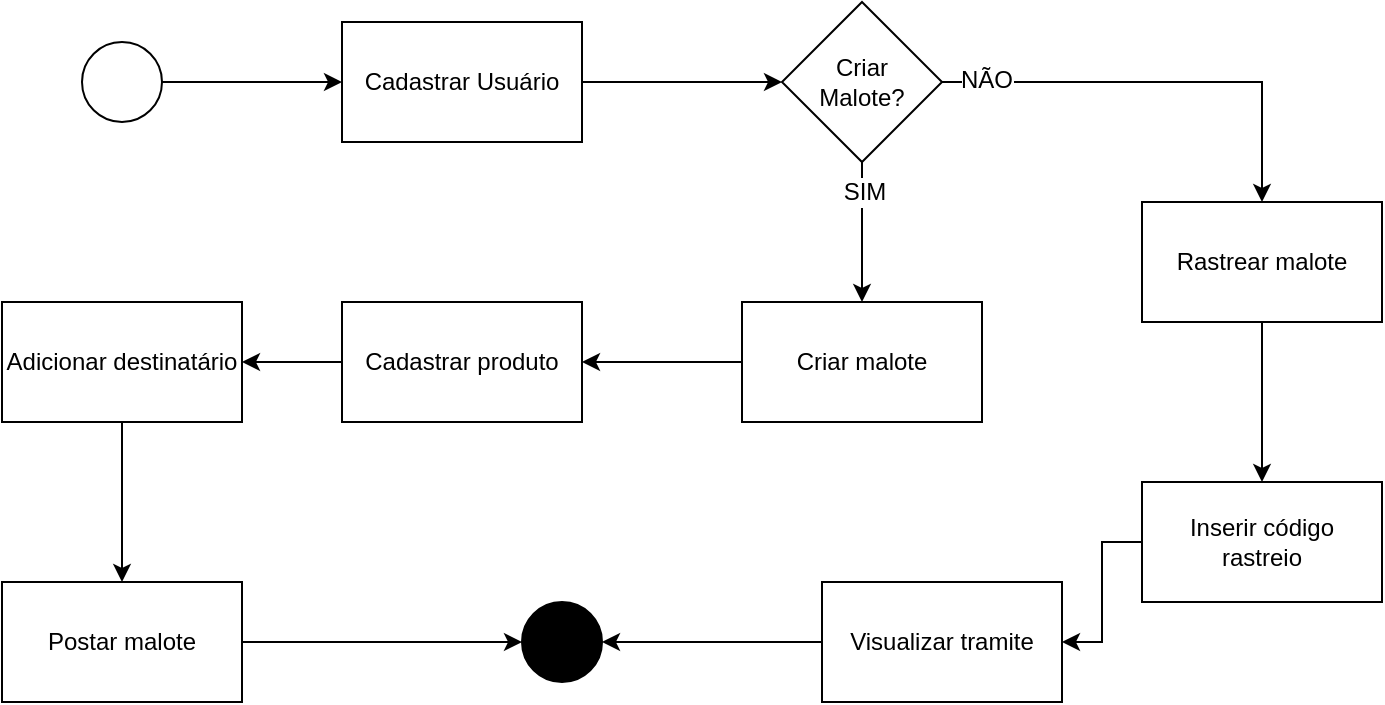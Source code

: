 <mxfile version="12.8.8" type="github" pages="4">
  <diagram id="1JJWVQbtpcC5og7fzvXM" name="Fluxo básico">
    <mxGraphModel dx="1422" dy="905" grid="1" gridSize="10" guides="1" tooltips="1" connect="1" arrows="1" fold="1" page="1" pageScale="1" pageWidth="1169" pageHeight="827" math="0" shadow="0">
      <root>
        <mxCell id="0" />
        <mxCell id="1" parent="0" />
        <mxCell id="6qGGlwssSGkJIuXfg_f9-3" value="" style="edgeStyle=orthogonalEdgeStyle;rounded=0;orthogonalLoop=1;jettySize=auto;html=1;entryX=0;entryY=0.5;entryDx=0;entryDy=0;" parent="1" source="6qGGlwssSGkJIuXfg_f9-1" target="6qGGlwssSGkJIuXfg_f9-4" edge="1">
          <mxGeometry relative="1" as="geometry">
            <mxPoint x="180" y="50" as="targetPoint" />
          </mxGeometry>
        </mxCell>
        <mxCell id="6qGGlwssSGkJIuXfg_f9-1" value="" style="ellipse;whiteSpace=wrap;html=1;aspect=fixed;" parent="1" vertex="1">
          <mxGeometry x="60" y="30" width="40" height="40" as="geometry" />
        </mxCell>
        <mxCell id="6qGGlwssSGkJIuXfg_f9-6" value="" style="edgeStyle=orthogonalEdgeStyle;rounded=0;orthogonalLoop=1;jettySize=auto;html=1;" parent="1" source="6qGGlwssSGkJIuXfg_f9-4" target="rvSUp8Ji_gghy2cj0GwQ-2" edge="1">
          <mxGeometry relative="1" as="geometry">
            <mxPoint x="370" y="155" as="targetPoint" />
          </mxGeometry>
        </mxCell>
        <mxCell id="6qGGlwssSGkJIuXfg_f9-4" value="Cadastrar Usuário" style="rounded=0;whiteSpace=wrap;html=1;" parent="1" vertex="1">
          <mxGeometry x="190" y="20" width="120" height="60" as="geometry" />
        </mxCell>
        <mxCell id="6qGGlwssSGkJIuXfg_f9-5" value="Criar malote" style="rounded=0;whiteSpace=wrap;html=1;" parent="1" vertex="1">
          <mxGeometry x="390" y="160" width="120" height="60" as="geometry" />
        </mxCell>
        <mxCell id="6qGGlwssSGkJIuXfg_f9-28" value="" style="edgeStyle=orthogonalEdgeStyle;rounded=0;orthogonalLoop=1;jettySize=auto;html=1;entryX=1;entryY=0.5;entryDx=0;entryDy=0;exitX=0;exitY=0.5;exitDx=0;exitDy=0;" parent="1" source="6qGGlwssSGkJIuXfg_f9-5" target="6qGGlwssSGkJIuXfg_f9-23" edge="1">
          <mxGeometry relative="1" as="geometry">
            <mxPoint x="360" y="210" as="sourcePoint" />
          </mxGeometry>
        </mxCell>
        <mxCell id="rvSUp8Ji_gghy2cj0GwQ-12" value="" style="edgeStyle=orthogonalEdgeStyle;rounded=0;orthogonalLoop=1;jettySize=auto;html=1;" parent="1" source="6qGGlwssSGkJIuXfg_f9-23" target="rvSUp8Ji_gghy2cj0GwQ-11" edge="1">
          <mxGeometry relative="1" as="geometry" />
        </mxCell>
        <mxCell id="6qGGlwssSGkJIuXfg_f9-23" value="Cadastrar produto" style="rounded=0;whiteSpace=wrap;html=1;" parent="1" vertex="1">
          <mxGeometry x="190" y="160" width="120" height="60" as="geometry" />
        </mxCell>
        <mxCell id="rvSUp8Ji_gghy2cj0GwQ-14" value="" style="edgeStyle=orthogonalEdgeStyle;rounded=0;orthogonalLoop=1;jettySize=auto;html=1;" parent="1" source="rvSUp8Ji_gghy2cj0GwQ-11" target="rvSUp8Ji_gghy2cj0GwQ-13" edge="1">
          <mxGeometry relative="1" as="geometry" />
        </mxCell>
        <mxCell id="rvSUp8Ji_gghy2cj0GwQ-11" value="Adicionar destinatário" style="rounded=0;whiteSpace=wrap;html=1;" parent="1" vertex="1">
          <mxGeometry x="20" y="160" width="120" height="60" as="geometry" />
        </mxCell>
        <mxCell id="rvSUp8Ji_gghy2cj0GwQ-20" value="" style="edgeStyle=orthogonalEdgeStyle;rounded=0;orthogonalLoop=1;jettySize=auto;html=1;entryX=0;entryY=0.5;entryDx=0;entryDy=0;" parent="1" source="rvSUp8Ji_gghy2cj0GwQ-13" target="6qGGlwssSGkJIuXfg_f9-51" edge="1">
          <mxGeometry relative="1" as="geometry">
            <mxPoint x="80" y="440" as="targetPoint" />
          </mxGeometry>
        </mxCell>
        <mxCell id="rvSUp8Ji_gghy2cj0GwQ-13" value="Postar malote" style="rounded=0;whiteSpace=wrap;html=1;" parent="1" vertex="1">
          <mxGeometry x="20" y="300" width="120" height="60" as="geometry" />
        </mxCell>
        <mxCell id="6qGGlwssSGkJIuXfg_f9-51" value="" style="ellipse;whiteSpace=wrap;html=1;aspect=fixed;fillColor=#000000;" parent="1" vertex="1">
          <mxGeometry x="280" y="310" width="40" height="40" as="geometry" />
        </mxCell>
        <mxCell id="rvSUp8Ji_gghy2cj0GwQ-10" value="" style="edgeStyle=orthogonalEdgeStyle;rounded=0;orthogonalLoop=1;jettySize=auto;html=1;" parent="1" source="rvSUp8Ji_gghy2cj0GwQ-1" target="rvSUp8Ji_gghy2cj0GwQ-9" edge="1">
          <mxGeometry relative="1" as="geometry" />
        </mxCell>
        <mxCell id="rvSUp8Ji_gghy2cj0GwQ-1" value="Rastrear malote" style="rounded=0;whiteSpace=wrap;html=1;" parent="1" vertex="1">
          <mxGeometry x="590" y="110" width="120" height="60" as="geometry" />
        </mxCell>
        <mxCell id="rvSUp8Ji_gghy2cj0GwQ-22" value="" style="edgeStyle=orthogonalEdgeStyle;rounded=0;orthogonalLoop=1;jettySize=auto;html=1;" parent="1" source="rvSUp8Ji_gghy2cj0GwQ-9" target="rvSUp8Ji_gghy2cj0GwQ-21" edge="1">
          <mxGeometry relative="1" as="geometry" />
        </mxCell>
        <mxCell id="rvSUp8Ji_gghy2cj0GwQ-9" value="Inserir código&lt;br&gt;rastreio" style="rounded=0;whiteSpace=wrap;html=1;" parent="1" vertex="1">
          <mxGeometry x="590" y="250" width="120" height="60" as="geometry" />
        </mxCell>
        <mxCell id="rvSUp8Ji_gghy2cj0GwQ-21" value="Visualizar tramite" style="rounded=0;whiteSpace=wrap;html=1;" parent="1" vertex="1">
          <mxGeometry x="430" y="300" width="120" height="60" as="geometry" />
        </mxCell>
        <mxCell id="rvSUp8Ji_gghy2cj0GwQ-2" value="Criar&lt;br&gt;Malote?" style="rhombus;whiteSpace=wrap;html=1;" parent="1" vertex="1">
          <mxGeometry x="410" y="10" width="80" height="80" as="geometry" />
        </mxCell>
        <mxCell id="rvSUp8Ji_gghy2cj0GwQ-3" value="" style="edgeStyle=orthogonalEdgeStyle;rounded=0;orthogonalLoop=1;jettySize=auto;html=1;exitX=0.5;exitY=1;exitDx=0;exitDy=0;entryX=0.5;entryY=0;entryDx=0;entryDy=0;" parent="1" source="rvSUp8Ji_gghy2cj0GwQ-2" target="6qGGlwssSGkJIuXfg_f9-5" edge="1">
          <mxGeometry relative="1" as="geometry">
            <mxPoint x="420" y="60" as="targetPoint" />
            <mxPoint x="320" y="60" as="sourcePoint" />
          </mxGeometry>
        </mxCell>
        <mxCell id="rvSUp8Ji_gghy2cj0GwQ-6" value="SIM" style="text;html=1;align=center;verticalAlign=middle;resizable=0;points=[];labelBackgroundColor=#ffffff;" parent="rvSUp8Ji_gghy2cj0GwQ-3" vertex="1" connectable="0">
          <mxGeometry x="-0.592" y="1" relative="1" as="geometry">
            <mxPoint as="offset" />
          </mxGeometry>
        </mxCell>
        <mxCell id="rvSUp8Ji_gghy2cj0GwQ-7" value="" style="edgeStyle=orthogonalEdgeStyle;rounded=0;orthogonalLoop=1;jettySize=auto;html=1;entryX=0.5;entryY=0;entryDx=0;entryDy=0;exitX=1;exitY=0.5;exitDx=0;exitDy=0;" parent="1" source="rvSUp8Ji_gghy2cj0GwQ-2" target="rvSUp8Ji_gghy2cj0GwQ-1" edge="1">
          <mxGeometry relative="1" as="geometry">
            <mxPoint x="420" y="60" as="targetPoint" />
            <mxPoint x="320" y="60" as="sourcePoint" />
          </mxGeometry>
        </mxCell>
        <mxCell id="rvSUp8Ji_gghy2cj0GwQ-8" value="NÃO" style="text;html=1;align=center;verticalAlign=middle;resizable=0;points=[];labelBackgroundColor=#ffffff;" parent="rvSUp8Ji_gghy2cj0GwQ-7" vertex="1" connectable="0">
          <mxGeometry x="-0.8" y="1" relative="1" as="geometry">
            <mxPoint as="offset" />
          </mxGeometry>
        </mxCell>
        <mxCell id="rvSUp8Ji_gghy2cj0GwQ-23" value="" style="edgeStyle=orthogonalEdgeStyle;rounded=0;orthogonalLoop=1;jettySize=auto;html=1;entryX=1;entryY=0.5;entryDx=0;entryDy=0;exitX=0;exitY=0.5;exitDx=0;exitDy=0;" parent="1" source="rvSUp8Ji_gghy2cj0GwQ-21" target="6qGGlwssSGkJIuXfg_f9-51" edge="1">
          <mxGeometry relative="1" as="geometry">
            <mxPoint x="660" y="320" as="sourcePoint" />
            <mxPoint x="660" y="400" as="targetPoint" />
          </mxGeometry>
        </mxCell>
      </root>
    </mxGraphModel>
  </diagram>
  <diagram id="EmjRdHaRnRADWvNCF5lv" name="Modelo ER">
    <mxGraphModel dx="1422" dy="762" grid="1" gridSize="10" guides="1" tooltips="1" connect="1" arrows="1" fold="1" page="1" pageScale="1" pageWidth="1169" pageHeight="827" math="0" shadow="0">
      <root>
        <mxCell id="UiuOMsDhwibHsLTsZJxx-0" />
        <mxCell id="UiuOMsDhwibHsLTsZJxx-1" parent="UiuOMsDhwibHsLTsZJxx-0" />
        <mxCell id="UiuOMsDhwibHsLTsZJxx-73" value="" style="group" parent="UiuOMsDhwibHsLTsZJxx-1" vertex="1" connectable="0">
          <mxGeometry x="331.0" y="100" width="393" height="219.58" as="geometry" />
        </mxCell>
        <mxCell id="UiuOMsDhwibHsLTsZJxx-2" value="MALOTE" style="rounded=0;whiteSpace=wrap;html=1;" parent="UiuOMsDhwibHsLTsZJxx-73" vertex="1">
          <mxGeometry x="143" y="109" width="120" height="60" as="geometry" />
        </mxCell>
        <mxCell id="UiuOMsDhwibHsLTsZJxx-4" value="" style="endArrow=none;html=1;exitX=1;exitY=0.25;exitDx=0;exitDy=0;entryX=0;entryY=0.5;entryDx=0;entryDy=0;" parent="UiuOMsDhwibHsLTsZJxx-73" source="UiuOMsDhwibHsLTsZJxx-2" target="UiuOMsDhwibHsLTsZJxx-6" edge="1">
          <mxGeometry width="50" height="50" relative="1" as="geometry">
            <mxPoint x="573" y="359" as="sourcePoint" />
            <mxPoint x="303" y="124" as="targetPoint" />
          </mxGeometry>
        </mxCell>
        <mxCell id="UiuOMsDhwibHsLTsZJxx-6" value="" style="ellipse;whiteSpace=wrap;html=1;aspect=fixed;fillColor=#000096;" parent="UiuOMsDhwibHsLTsZJxx-73" vertex="1">
          <mxGeometry x="295" y="114" width="20" height="20" as="geometry" />
        </mxCell>
        <mxCell id="UiuOMsDhwibHsLTsZJxx-7" value="" style="endArrow=none;html=1;" parent="UiuOMsDhwibHsLTsZJxx-73" target="UiuOMsDhwibHsLTsZJxx-8" edge="1">
          <mxGeometry width="50" height="50" relative="1" as="geometry">
            <mxPoint x="265" y="166" as="sourcePoint" />
            <mxPoint x="302" y="167" as="targetPoint" />
          </mxGeometry>
        </mxCell>
        <mxCell id="UiuOMsDhwibHsLTsZJxx-8" value="" style="ellipse;whiteSpace=wrap;html=1;aspect=fixed;fillColor=#FFFFFF;" parent="UiuOMsDhwibHsLTsZJxx-73" vertex="1">
          <mxGeometry x="295" y="156" width="20" height="20" as="geometry" />
        </mxCell>
        <mxCell id="UiuOMsDhwibHsLTsZJxx-41" value="codigo" style="text;html=1;align=center;verticalAlign=middle;resizable=0;points=[];autosize=1;" parent="UiuOMsDhwibHsLTsZJxx-73" vertex="1">
          <mxGeometry x="315" y="114" width="50" height="20" as="geometry" />
        </mxCell>
        <mxCell id="UiuOMsDhwibHsLTsZJxx-42" value="cd_produto" style="text;html=1;align=center;verticalAlign=middle;resizable=0;points=[];autosize=1;" parent="UiuOMsDhwibHsLTsZJxx-73" vertex="1">
          <mxGeometry x="312" y="156" width="80" height="20" as="geometry" />
        </mxCell>
        <mxCell id="UiuOMsDhwibHsLTsZJxx-44" value="" style="endArrow=none;html=1;" parent="UiuOMsDhwibHsLTsZJxx-73" target="UiuOMsDhwibHsLTsZJxx-45" edge="1">
          <mxGeometry width="50" height="50" relative="1" as="geometry">
            <mxPoint x="243" y="109" as="sourcePoint" />
            <mxPoint x="240" y="76" as="targetPoint" />
          </mxGeometry>
        </mxCell>
        <mxCell id="UiuOMsDhwibHsLTsZJxx-45" value="" style="ellipse;whiteSpace=wrap;html=1;aspect=fixed;fillColor=#FFFFFF;" parent="UiuOMsDhwibHsLTsZJxx-73" vertex="1">
          <mxGeometry x="233" y="83" width="20" height="20" as="geometry" />
        </mxCell>
        <mxCell id="UiuOMsDhwibHsLTsZJxx-46" value="cd_rastreio" style="text;html=1;align=center;verticalAlign=middle;resizable=0;points=[];autosize=1;" parent="UiuOMsDhwibHsLTsZJxx-73" vertex="1">
          <mxGeometry x="253" y="83" width="70" height="20" as="geometry" />
        </mxCell>
        <mxCell id="UiuOMsDhwibHsLTsZJxx-47" value="" style="endArrow=none;html=1;exitX=0.605;exitY=0.016;exitDx=0;exitDy=0;exitPerimeter=0;" parent="UiuOMsDhwibHsLTsZJxx-73" source="UiuOMsDhwibHsLTsZJxx-2" target="UiuOMsDhwibHsLTsZJxx-48" edge="1">
          <mxGeometry width="50" height="50" relative="1" as="geometry">
            <mxPoint x="173" y="79" as="sourcePoint" />
            <mxPoint x="212" y="42" as="targetPoint" />
          </mxGeometry>
        </mxCell>
        <mxCell id="UiuOMsDhwibHsLTsZJxx-48" value="" style="ellipse;whiteSpace=wrap;html=1;aspect=fixed;fillColor=#FFFFFF;" parent="UiuOMsDhwibHsLTsZJxx-73" vertex="1">
          <mxGeometry x="206" y="62" width="20" height="20" as="geometry" />
        </mxCell>
        <mxCell id="UiuOMsDhwibHsLTsZJxx-49" value="cd_usr_origem" style="text;html=1;align=center;verticalAlign=middle;resizable=0;points=[];autosize=1;" parent="UiuOMsDhwibHsLTsZJxx-73" vertex="1">
          <mxGeometry x="231" y="61" width="90" height="20" as="geometry" />
        </mxCell>
        <mxCell id="UiuOMsDhwibHsLTsZJxx-50" value="" style="endArrow=none;html=1;exitX=0.851;exitY=1.007;exitDx=0;exitDy=0;exitPerimeter=0;" parent="UiuOMsDhwibHsLTsZJxx-73" source="UiuOMsDhwibHsLTsZJxx-2" target="UiuOMsDhwibHsLTsZJxx-51" edge="1">
          <mxGeometry width="50" height="50" relative="1" as="geometry">
            <mxPoint x="244.48" y="209.68" as="sourcePoint" />
            <mxPoint x="242" y="172" as="targetPoint" />
          </mxGeometry>
        </mxCell>
        <mxCell id="UiuOMsDhwibHsLTsZJxx-51" value="" style="ellipse;whiteSpace=wrap;html=1;aspect=fixed;fillColor=#FFFFFF;" parent="UiuOMsDhwibHsLTsZJxx-73" vertex="1">
          <mxGeometry x="235" y="179" width="20" height="20" as="geometry" />
        </mxCell>
        <mxCell id="UiuOMsDhwibHsLTsZJxx-52" value="dt_entrega" style="text;html=1;align=center;verticalAlign=middle;resizable=0;points=[];autosize=1;" parent="UiuOMsDhwibHsLTsZJxx-73" vertex="1">
          <mxGeometry x="253" y="179" width="70" height="20" as="geometry" />
        </mxCell>
        <mxCell id="UiuOMsDhwibHsLTsZJxx-53" value="" style="endArrow=none;html=1;exitX=0.383;exitY=-0.021;exitDx=0;exitDy=0;exitPerimeter=0;" parent="UiuOMsDhwibHsLTsZJxx-73" source="UiuOMsDhwibHsLTsZJxx-2" target="UiuOMsDhwibHsLTsZJxx-54" edge="1">
          <mxGeometry width="50" height="50" relative="1" as="geometry">
            <mxPoint x="188.48" y="68.68" as="sourcePoint" />
            <mxPoint x="186" y="31" as="targetPoint" />
          </mxGeometry>
        </mxCell>
        <mxCell id="UiuOMsDhwibHsLTsZJxx-54" value="" style="ellipse;whiteSpace=wrap;html=1;aspect=fixed;fillColor=#FFFFFF;" parent="UiuOMsDhwibHsLTsZJxx-73" vertex="1">
          <mxGeometry x="179" y="41" width="20" height="20" as="geometry" />
        </mxCell>
        <mxCell id="UiuOMsDhwibHsLTsZJxx-55" value="cd_usr_destino" style="text;html=1;align=center;verticalAlign=middle;resizable=0;points=[];autosize=1;" parent="UiuOMsDhwibHsLTsZJxx-73" vertex="1">
          <mxGeometry x="199" y="41" width="100" height="20" as="geometry" />
        </mxCell>
        <mxCell id="UiuOMsDhwibHsLTsZJxx-56" value="" style="endArrow=none;html=1;exitX=0.211;exitY=0.014;exitDx=0;exitDy=0;exitPerimeter=0;entryX=0.5;entryY=1;entryDx=0;entryDy=0;" parent="UiuOMsDhwibHsLTsZJxx-73" source="UiuOMsDhwibHsLTsZJxx-2" target="UiuOMsDhwibHsLTsZJxx-57" edge="1">
          <mxGeometry width="50" height="50" relative="1" as="geometry">
            <mxPoint x="167.48" y="52.68" as="sourcePoint" />
            <mxPoint x="167.768" y="41.997" as="targetPoint" />
          </mxGeometry>
        </mxCell>
        <mxCell id="UiuOMsDhwibHsLTsZJxx-57" value="" style="ellipse;whiteSpace=wrap;html=1;aspect=fixed;fillColor=#FFFFFF;" parent="UiuOMsDhwibHsLTsZJxx-73" vertex="1">
          <mxGeometry x="158" y="19" width="20" height="20" as="geometry" />
        </mxCell>
        <mxCell id="UiuOMsDhwibHsLTsZJxx-58" value="tp_transporte" style="text;html=1;align=center;verticalAlign=middle;resizable=0;points=[];autosize=1;" parent="UiuOMsDhwibHsLTsZJxx-73" vertex="1">
          <mxGeometry x="178" y="19" width="90" height="20" as="geometry" />
        </mxCell>
        <mxCell id="UiuOMsDhwibHsLTsZJxx-59" value="" style="endArrow=none;html=1;exitX=0;exitY=0;exitDx=0;exitDy=0;" parent="UiuOMsDhwibHsLTsZJxx-73" source="UiuOMsDhwibHsLTsZJxx-2" target="UiuOMsDhwibHsLTsZJxx-60" edge="1">
          <mxGeometry width="50" height="50" relative="1" as="geometry">
            <mxPoint x="144.48" y="29.68" as="sourcePoint" />
            <mxPoint x="142" y="-8" as="targetPoint" />
          </mxGeometry>
        </mxCell>
        <mxCell id="UiuOMsDhwibHsLTsZJxx-60" value="" style="ellipse;whiteSpace=wrap;html=1;aspect=fixed;fillColor=#FFFFFF;" parent="UiuOMsDhwibHsLTsZJxx-73" vertex="1">
          <mxGeometry x="134" y="-1" width="20" height="20" as="geometry" />
        </mxCell>
        <mxCell id="UiuOMsDhwibHsLTsZJxx-61" value="dt_postagem" style="text;html=1;align=center;verticalAlign=middle;resizable=0;points=[];autosize=1;" parent="UiuOMsDhwibHsLTsZJxx-73" vertex="1">
          <mxGeometry x="155" y="-1" width="80" height="20" as="geometry" />
        </mxCell>
        <mxCell id="UiuOMsDhwibHsLTsZJxx-62" value="" style="endArrow=none;html=1;exitX=0;exitY=0.655;exitDx=0;exitDy=0;exitPerimeter=0;" parent="UiuOMsDhwibHsLTsZJxx-73" target="UiuOMsDhwibHsLTsZJxx-63" edge="1">
          <mxGeometry width="50" height="50" relative="1" as="geometry">
            <mxPoint x="143.0" y="167.3" as="sourcePoint" />
            <mxPoint x="106" y="150.32" as="targetPoint" />
          </mxGeometry>
        </mxCell>
        <mxCell id="UiuOMsDhwibHsLTsZJxx-63" value="" style="ellipse;whiteSpace=wrap;html=1;aspect=fixed;fillColor=#FFFFFF;" parent="UiuOMsDhwibHsLTsZJxx-73" vertex="1">
          <mxGeometry x="99" y="157.32" width="20" height="20" as="geometry" />
        </mxCell>
        <mxCell id="UiuOMsDhwibHsLTsZJxx-65" value="" style="endArrow=none;html=1;exitX=0;exitY=0.25;exitDx=0;exitDy=0;" parent="UiuOMsDhwibHsLTsZJxx-73" target="UiuOMsDhwibHsLTsZJxx-66" edge="1">
          <mxGeometry width="50" height="50" relative="1" as="geometry">
            <mxPoint x="143.0" y="143.0" as="sourcePoint" />
            <mxPoint x="106" y="126.0" as="targetPoint" />
          </mxGeometry>
        </mxCell>
        <mxCell id="UiuOMsDhwibHsLTsZJxx-66" value="" style="ellipse;whiteSpace=wrap;html=1;aspect=fixed;fillColor=#FFFFFF;" parent="UiuOMsDhwibHsLTsZJxx-73" vertex="1">
          <mxGeometry x="99" y="133.0" width="20" height="20" as="geometry" />
        </mxCell>
        <mxCell id="UiuOMsDhwibHsLTsZJxx-68" value="dt_prev_entrega" style="text;html=1;align=center;verticalAlign=middle;resizable=0;points=[];autosize=1;" parent="UiuOMsDhwibHsLTsZJxx-73" vertex="1">
          <mxGeometry y="134" width="100" height="20" as="geometry" />
        </mxCell>
        <mxCell id="UiuOMsDhwibHsLTsZJxx-69" value="status_entrega" style="text;html=1;align=center;verticalAlign=middle;resizable=0;points=[];autosize=1;" parent="UiuOMsDhwibHsLTsZJxx-73" vertex="1">
          <mxGeometry x="10" y="158.32" width="90" height="20" as="geometry" />
        </mxCell>
        <mxCell id="cJDi6vgDyFuzU9l0tmVB-65" value="(0,1)" style="text;html=1;align=center;verticalAlign=middle;resizable=0;points=[];autosize=1;" parent="UiuOMsDhwibHsLTsZJxx-73" vertex="1">
          <mxGeometry x="265.0" y="138.32" width="40" height="20" as="geometry" />
        </mxCell>
        <mxCell id="cJDi6vgDyFuzU9l0tmVB-73" value="(1,n)" style="text;html=1;align=center;verticalAlign=middle;resizable=0;points=[];autosize=1;" parent="UiuOMsDhwibHsLTsZJxx-73" vertex="1">
          <mxGeometry x="118.0" y="169" width="40" height="20" as="geometry" />
        </mxCell>
        <mxCell id="GlC9s6TNrfn7ZjsesuUM-54" value="" style="endArrow=none;html=1;exitX=0.7;exitY=0.983;exitDx=0;exitDy=0;exitPerimeter=0;" parent="UiuOMsDhwibHsLTsZJxx-73" source="UiuOMsDhwibHsLTsZJxx-2" target="GlC9s6TNrfn7ZjsesuUM-55" edge="1">
          <mxGeometry width="50" height="50" relative="1" as="geometry">
            <mxPoint x="227.12" y="190.0" as="sourcePoint" />
            <mxPoint x="-107.0" y="92.58" as="targetPoint" />
          </mxGeometry>
        </mxCell>
        <mxCell id="GlC9s6TNrfn7ZjsesuUM-55" value="" style="ellipse;whiteSpace=wrap;html=1;aspect=fixed;fillColor=#FFFFFF;" parent="UiuOMsDhwibHsLTsZJxx-73" vertex="1">
          <mxGeometry x="217.0" y="199.58" width="20" height="20" as="geometry" />
        </mxCell>
        <mxCell id="GlC9s6TNrfn7ZjsesuUM-56" value="servico" style="text;html=1;align=center;verticalAlign=middle;resizable=0;points=[];autosize=1;" parent="UiuOMsDhwibHsLTsZJxx-73" vertex="1">
          <mxGeometry x="237.0" y="199.58" width="50" height="20" as="geometry" />
        </mxCell>
        <mxCell id="cJDi6vgDyFuzU9l0tmVB-1" value="" style="endArrow=none;html=1;entryX=0;entryY=0.5;entryDx=0;entryDy=0;exitX=1;exitY=0.5;exitDx=0;exitDy=0;strokeWidth=2;" parent="UiuOMsDhwibHsLTsZJxx-1" source="UiuOMsDhwibHsLTsZJxx-2" target="UiuOMsDhwibHsLTsZJxx-180" edge="1">
          <mxGeometry width="50" height="50" relative="1" as="geometry">
            <mxPoint x="596.0" y="257.0" as="sourcePoint" />
            <mxPoint x="626.0" y="257.0" as="targetPoint" />
          </mxGeometry>
        </mxCell>
        <mxCell id="cJDi6vgDyFuzU9l0tmVB-61" value="" style="endArrow=none;html=1;exitX=0;exitY=1;exitDx=0;exitDy=0;entryX=0;entryY=0.25;entryDx=0;entryDy=0;strokeWidth=2;" parent="UiuOMsDhwibHsLTsZJxx-1" source="UiuOMsDhwibHsLTsZJxx-110" target="UiuOMsDhwibHsLTsZJxx-2" edge="1">
          <mxGeometry width="50" height="50" relative="1" as="geometry">
            <mxPoint x="569.72" y="30.84" as="sourcePoint" />
            <mxPoint x="569.179" y="59.582" as="targetPoint" />
            <Array as="points">
              <mxPoint x="85" y="224" />
              <mxPoint x="411" y="224" />
            </Array>
          </mxGeometry>
        </mxCell>
        <mxCell id="cJDi6vgDyFuzU9l0tmVB-62" value="(0,1)" style="text;html=1;align=center;verticalAlign=middle;resizable=0;points=[];autosize=1;" parent="UiuOMsDhwibHsLTsZJxx-1" vertex="1">
          <mxGeometry x="424" y="206" width="40" height="20" as="geometry" />
        </mxCell>
        <mxCell id="cJDi6vgDyFuzU9l0tmVB-70" value="possui" style="rhombus;whiteSpace=wrap;html=1;fillColor=#FFFFFF;" parent="UiuOMsDhwibHsLTsZJxx-1" vertex="1">
          <mxGeometry x="731" y="197" width="80" height="80" as="geometry" />
        </mxCell>
        <mxCell id="cJDi6vgDyFuzU9l0tmVB-77" value="" style="group" parent="UiuOMsDhwibHsLTsZJxx-1" vertex="1" connectable="0">
          <mxGeometry x="307.0" y="403" width="371" height="203" as="geometry" />
        </mxCell>
        <mxCell id="GlC9s6TNrfn7ZjsesuUM-23" value="" style="group" parent="cJDi6vgDyFuzU9l0tmVB-77" vertex="1" connectable="0">
          <mxGeometry x="10" y="-3" width="356.0" height="160" as="geometry" />
        </mxCell>
        <mxCell id="UiuOMsDhwibHsLTsZJxx-245" value="dt_criacao" style="text;html=1;align=center;verticalAlign=middle;resizable=0;points=[];autosize=1;" parent="GlC9s6TNrfn7ZjsesuUM-23" vertex="1">
          <mxGeometry y="79.32" width="70" height="20" as="geometry" />
        </mxCell>
        <mxCell id="GlC9s6TNrfn7ZjsesuUM-25" value="" style="group" parent="GlC9s6TNrfn7ZjsesuUM-23" vertex="1" connectable="0">
          <mxGeometry x="70" width="286.0" height="160" as="geometry" />
        </mxCell>
        <mxCell id="UiuOMsDhwibHsLTsZJxx-215" value="USUARIO" style="rounded=0;whiteSpace=wrap;html=1;" parent="GlC9s6TNrfn7ZjsesuUM-25" vertex="1">
          <mxGeometry x="44" y="50" width="120" height="60" as="geometry" />
        </mxCell>
        <mxCell id="UiuOMsDhwibHsLTsZJxx-216" value="" style="endArrow=none;html=1;exitX=1;exitY=0.25;exitDx=0;exitDy=0;entryX=0;entryY=0.5;entryDx=0;entryDy=0;" parent="GlC9s6TNrfn7ZjsesuUM-25" target="UiuOMsDhwibHsLTsZJxx-217" edge="1">
          <mxGeometry width="50" height="50" relative="1" as="geometry">
            <mxPoint x="164.0" y="54" as="sourcePoint" />
            <mxPoint x="204" y="54" as="targetPoint" />
          </mxGeometry>
        </mxCell>
        <mxCell id="UiuOMsDhwibHsLTsZJxx-217" value="" style="ellipse;whiteSpace=wrap;html=1;aspect=fixed;fillColor=#000096;" parent="GlC9s6TNrfn7ZjsesuUM-25" vertex="1">
          <mxGeometry x="196" y="44" width="20" height="20" as="geometry" />
        </mxCell>
        <mxCell id="UiuOMsDhwibHsLTsZJxx-218" value="" style="endArrow=none;html=1;" parent="GlC9s6TNrfn7ZjsesuUM-25" target="UiuOMsDhwibHsLTsZJxx-219" edge="1">
          <mxGeometry width="50" height="50" relative="1" as="geometry">
            <mxPoint x="166" y="111" as="sourcePoint" />
            <mxPoint x="203" y="112" as="targetPoint" />
          </mxGeometry>
        </mxCell>
        <mxCell id="UiuOMsDhwibHsLTsZJxx-219" value="" style="ellipse;whiteSpace=wrap;html=1;aspect=fixed;fillColor=#FFFFFF;" parent="GlC9s6TNrfn7ZjsesuUM-25" vertex="1">
          <mxGeometry x="196" y="101" width="20" height="20" as="geometry" />
        </mxCell>
        <mxCell id="UiuOMsDhwibHsLTsZJxx-220" value="codigo" style="text;html=1;align=center;verticalAlign=middle;resizable=0;points=[];autosize=1;" parent="GlC9s6TNrfn7ZjsesuUM-25" vertex="1">
          <mxGeometry x="216" y="44" width="50" height="20" as="geometry" />
        </mxCell>
        <mxCell id="UiuOMsDhwibHsLTsZJxx-221" value="nome" style="text;html=1;align=center;verticalAlign=middle;resizable=0;points=[];autosize=1;" parent="GlC9s6TNrfn7ZjsesuUM-25" vertex="1">
          <mxGeometry x="154" y="20" width="50" height="20" as="geometry" />
        </mxCell>
        <mxCell id="UiuOMsDhwibHsLTsZJxx-222" value="" style="endArrow=none;html=1;" parent="GlC9s6TNrfn7ZjsesuUM-25" target="UiuOMsDhwibHsLTsZJxx-223" edge="1">
          <mxGeometry width="50" height="50" relative="1" as="geometry">
            <mxPoint x="144" y="50" as="sourcePoint" />
            <mxPoint x="141" y="17" as="targetPoint" />
          </mxGeometry>
        </mxCell>
        <mxCell id="UiuOMsDhwibHsLTsZJxx-223" value="" style="ellipse;whiteSpace=wrap;html=1;aspect=fixed;fillColor=#FFFFFF;" parent="GlC9s6TNrfn7ZjsesuUM-25" vertex="1">
          <mxGeometry x="134" y="24" width="20" height="20" as="geometry" />
        </mxCell>
        <mxCell id="UiuOMsDhwibHsLTsZJxx-224" value="dt_atualizacao" style="text;html=1;align=center;verticalAlign=middle;resizable=0;points=[];autosize=1;" parent="GlC9s6TNrfn7ZjsesuUM-25" vertex="1">
          <mxGeometry x="130" width="90" height="20" as="geometry" />
        </mxCell>
        <mxCell id="UiuOMsDhwibHsLTsZJxx-228" value="" style="endArrow=none;html=1;exitX=0.851;exitY=1.007;exitDx=0;exitDy=0;exitPerimeter=0;" parent="GlC9s6TNrfn7ZjsesuUM-25" source="UiuOMsDhwibHsLTsZJxx-215" target="UiuOMsDhwibHsLTsZJxx-229" edge="1">
          <mxGeometry width="50" height="50" relative="1" as="geometry">
            <mxPoint x="145.48" y="150.68" as="sourcePoint" />
            <mxPoint x="143" y="113" as="targetPoint" />
          </mxGeometry>
        </mxCell>
        <mxCell id="UiuOMsDhwibHsLTsZJxx-229" value="" style="ellipse;whiteSpace=wrap;html=1;aspect=fixed;fillColor=#FFFFFF;" parent="GlC9s6TNrfn7ZjsesuUM-25" vertex="1">
          <mxGeometry x="136" y="120" width="20" height="20" as="geometry" />
        </mxCell>
        <mxCell id="UiuOMsDhwibHsLTsZJxx-230" value="sobrenome" style="text;html=1;align=center;verticalAlign=middle;resizable=0;points=[];autosize=1;" parent="GlC9s6TNrfn7ZjsesuUM-25" vertex="1">
          <mxGeometry x="149" y="120" width="80" height="20" as="geometry" />
        </mxCell>
        <mxCell id="UiuOMsDhwibHsLTsZJxx-240" value="" style="endArrow=none;html=1;exitX=0;exitY=0.655;exitDx=0;exitDy=0;exitPerimeter=0;" parent="GlC9s6TNrfn7ZjsesuUM-25" source="UiuOMsDhwibHsLTsZJxx-215" target="UiuOMsDhwibHsLTsZJxx-241" edge="1">
          <mxGeometry width="50" height="50" relative="1" as="geometry">
            <mxPoint x="9.48" y="110.0" as="sourcePoint" />
            <mxPoint x="7" y="72.32" as="targetPoint" />
          </mxGeometry>
        </mxCell>
        <mxCell id="UiuOMsDhwibHsLTsZJxx-241" value="" style="ellipse;whiteSpace=wrap;html=1;aspect=fixed;fillColor=#FFFFFF;" parent="GlC9s6TNrfn7ZjsesuUM-25" vertex="1">
          <mxGeometry y="79.32" width="20" height="20" as="geometry" />
        </mxCell>
        <mxCell id="UiuOMsDhwibHsLTsZJxx-246" value="" style="endArrow=none;html=1;exitX=0.706;exitY=1.014;exitDx=0;exitDy=0;exitPerimeter=0;" parent="GlC9s6TNrfn7ZjsesuUM-25" source="UiuOMsDhwibHsLTsZJxx-215" target="UiuOMsDhwibHsLTsZJxx-247" edge="1">
          <mxGeometry width="50" height="50" relative="1" as="geometry">
            <mxPoint x="128.12" y="130" as="sourcePoint" />
            <mxPoint x="125" y="132.58" as="targetPoint" />
          </mxGeometry>
        </mxCell>
        <mxCell id="UiuOMsDhwibHsLTsZJxx-247" value="" style="ellipse;whiteSpace=wrap;html=1;aspect=fixed;fillColor=#FFFFFF;" parent="GlC9s6TNrfn7ZjsesuUM-25" vertex="1">
          <mxGeometry x="118" y="139.58" width="20" height="20" as="geometry" />
        </mxCell>
        <mxCell id="UiuOMsDhwibHsLTsZJxx-248" value="telefone" style="text;html=1;align=center;verticalAlign=middle;resizable=0;points=[];autosize=1;" parent="GlC9s6TNrfn7ZjsesuUM-25" vertex="1">
          <mxGeometry x="138" y="139.58" width="60" height="20" as="geometry" />
        </mxCell>
        <mxCell id="cJDi6vgDyFuzU9l0tmVB-87" value="(0,n)" style="text;html=1;align=center;verticalAlign=middle;resizable=0;points=[];autosize=1;" parent="GlC9s6TNrfn7ZjsesuUM-25" vertex="1">
          <mxGeometry x="159.0" y="81" width="40" height="20" as="geometry" />
        </mxCell>
        <mxCell id="cJDi6vgDyFuzU9l0tmVB-91" value="(1,1)" style="text;html=1;align=center;verticalAlign=middle;resizable=0;points=[];autosize=1;" parent="GlC9s6TNrfn7ZjsesuUM-25" vertex="1">
          <mxGeometry x="4.0" y="110" width="40" height="20" as="geometry" />
        </mxCell>
        <mxCell id="GlC9s6TNrfn7ZjsesuUM-16" value="" style="endArrow=none;html=1;exitX=0.624;exitY=-0.01;exitDx=0;exitDy=0;exitPerimeter=0;" parent="GlC9s6TNrfn7ZjsesuUM-25" source="UiuOMsDhwibHsLTsZJxx-215" edge="1">
          <mxGeometry width="50" height="50" relative="1" as="geometry">
            <mxPoint x="113.6" y="110.84" as="sourcePoint" />
            <mxPoint x="119.0" y="20" as="targetPoint" />
          </mxGeometry>
        </mxCell>
        <mxCell id="GlC9s6TNrfn7ZjsesuUM-17" value="" style="ellipse;whiteSpace=wrap;html=1;aspect=fixed;fillColor=#FFFFFF;" parent="GlC9s6TNrfn7ZjsesuUM-25" vertex="1">
          <mxGeometry x="110" width="20" height="20" as="geometry" />
        </mxCell>
        <mxCell id="GlC9s6TNrfn7ZjsesuUM-20" value="&lt;font color=&quot;#000000&quot;&gt;endereco *&lt;/font&gt;" style="text;html=1;align=center;verticalAlign=middle;resizable=0;points=[];autosize=1;fontColor=#FFFFFF;" parent="GlC9s6TNrfn7ZjsesuUM-25" vertex="1">
          <mxGeometry x="216.0" y="99.32" width="70" height="20" as="geometry" />
        </mxCell>
        <mxCell id="GlC9s6TNrfn7ZjsesuUM-52" value="&lt;font color=&quot;#000000&quot;&gt;(1, n)&lt;/font&gt;" style="text;html=1;align=center;verticalAlign=middle;resizable=0;points=[];autosize=1;fontColor=#FFFFFF;" parent="GlC9s6TNrfn7ZjsesuUM-25" vertex="1">
          <mxGeometry x="189.0" y="140" width="40" height="20" as="geometry" />
        </mxCell>
        <mxCell id="cJDi6vgDyFuzU9l0tmVB-80" value="" style="group" parent="UiuOMsDhwibHsLTsZJxx-1" vertex="1" connectable="0">
          <mxGeometry x="-5.684e-14" width="331" height="156.58" as="geometry" />
        </mxCell>
        <mxCell id="UiuOMsDhwibHsLTsZJxx-110" value="ITEM" style="rounded=0;whiteSpace=wrap;html=1;" parent="cJDi6vgDyFuzU9l0tmVB-80" vertex="1">
          <mxGeometry x="85.0" y="47" width="120" height="60" as="geometry" />
        </mxCell>
        <mxCell id="UiuOMsDhwibHsLTsZJxx-111" value="" style="endArrow=none;html=1;exitX=1;exitY=0.25;exitDx=0;exitDy=0;entryX=0;entryY=0.5;entryDx=0;entryDy=0;" parent="cJDi6vgDyFuzU9l0tmVB-80" source="UiuOMsDhwibHsLTsZJxx-110" target="UiuOMsDhwibHsLTsZJxx-112" edge="1">
          <mxGeometry width="50" height="50" relative="1" as="geometry">
            <mxPoint x="515" y="297" as="sourcePoint" />
            <mxPoint x="245" y="62" as="targetPoint" />
          </mxGeometry>
        </mxCell>
        <mxCell id="UiuOMsDhwibHsLTsZJxx-112" value="" style="ellipse;whiteSpace=wrap;html=1;aspect=fixed;fillColor=#000096;" parent="cJDi6vgDyFuzU9l0tmVB-80" vertex="1">
          <mxGeometry x="237" y="52" width="20" height="20" as="geometry" />
        </mxCell>
        <mxCell id="UiuOMsDhwibHsLTsZJxx-113" value="" style="endArrow=none;html=1;" parent="cJDi6vgDyFuzU9l0tmVB-80" target="UiuOMsDhwibHsLTsZJxx-114" edge="1">
          <mxGeometry width="50" height="50" relative="1" as="geometry">
            <mxPoint x="207" y="85" as="sourcePoint" />
            <mxPoint x="244" y="86" as="targetPoint" />
          </mxGeometry>
        </mxCell>
        <mxCell id="UiuOMsDhwibHsLTsZJxx-114" value="" style="ellipse;whiteSpace=wrap;html=1;aspect=fixed;fillColor=#FFFFFF;" parent="cJDi6vgDyFuzU9l0tmVB-80" vertex="1">
          <mxGeometry x="237" y="75" width="20" height="20" as="geometry" />
        </mxCell>
        <mxCell id="UiuOMsDhwibHsLTsZJxx-115" value="codigo" style="text;html=1;align=center;verticalAlign=middle;resizable=0;points=[];autosize=1;" parent="cJDi6vgDyFuzU9l0tmVB-80" vertex="1">
          <mxGeometry x="257" y="52" width="50" height="20" as="geometry" />
        </mxCell>
        <mxCell id="UiuOMsDhwibHsLTsZJxx-116" value="nome" style="text;html=1;align=center;verticalAlign=middle;resizable=0;points=[];autosize=1;" parent="cJDi6vgDyFuzU9l0tmVB-80" vertex="1">
          <mxGeometry x="253" y="75" width="50" height="20" as="geometry" />
        </mxCell>
        <mxCell id="UiuOMsDhwibHsLTsZJxx-117" value="" style="endArrow=none;html=1;" parent="cJDi6vgDyFuzU9l0tmVB-80" target="UiuOMsDhwibHsLTsZJxx-118" edge="1">
          <mxGeometry width="50" height="50" relative="1" as="geometry">
            <mxPoint x="185" y="47" as="sourcePoint" />
            <mxPoint x="182" y="14" as="targetPoint" />
          </mxGeometry>
        </mxCell>
        <mxCell id="UiuOMsDhwibHsLTsZJxx-118" value="" style="ellipse;whiteSpace=wrap;html=1;aspect=fixed;fillColor=#FFFFFF;" parent="cJDi6vgDyFuzU9l0tmVB-80" vertex="1">
          <mxGeometry x="175" y="21" width="20" height="20" as="geometry" />
        </mxCell>
        <mxCell id="UiuOMsDhwibHsLTsZJxx-119" value="quantidade" style="text;html=1;align=center;verticalAlign=middle;resizable=0;points=[];autosize=1;" parent="cJDi6vgDyFuzU9l0tmVB-80" vertex="1">
          <mxGeometry x="195" y="21" width="70" height="20" as="geometry" />
        </mxCell>
        <mxCell id="UiuOMsDhwibHsLTsZJxx-123" value="" style="endArrow=none;html=1;exitX=0.851;exitY=1.007;exitDx=0;exitDy=0;exitPerimeter=0;" parent="cJDi6vgDyFuzU9l0tmVB-80" source="UiuOMsDhwibHsLTsZJxx-110" target="UiuOMsDhwibHsLTsZJxx-124" edge="1">
          <mxGeometry width="50" height="50" relative="1" as="geometry">
            <mxPoint x="186.48" y="147.68" as="sourcePoint" />
            <mxPoint x="184" y="110" as="targetPoint" />
          </mxGeometry>
        </mxCell>
        <mxCell id="UiuOMsDhwibHsLTsZJxx-124" value="" style="ellipse;whiteSpace=wrap;html=1;aspect=fixed;fillColor=#FFFFFF;" parent="cJDi6vgDyFuzU9l0tmVB-80" vertex="1">
          <mxGeometry x="177" y="117" width="20" height="20" as="geometry" />
        </mxCell>
        <mxCell id="UiuOMsDhwibHsLTsZJxx-125" value="descricao" style="text;html=1;align=center;verticalAlign=middle;resizable=0;points=[];autosize=1;" parent="cJDi6vgDyFuzU9l0tmVB-80" vertex="1">
          <mxGeometry x="195" y="117" width="70" height="20" as="geometry" />
        </mxCell>
        <mxCell id="UiuOMsDhwibHsLTsZJxx-135" value="" style="endArrow=none;html=1;exitX=0;exitY=0.655;exitDx=0;exitDy=0;exitPerimeter=0;" parent="cJDi6vgDyFuzU9l0tmVB-80" source="UiuOMsDhwibHsLTsZJxx-110" target="UiuOMsDhwibHsLTsZJxx-136" edge="1">
          <mxGeometry width="50" height="50" relative="1" as="geometry">
            <mxPoint x="50.48" y="107.0" as="sourcePoint" />
            <mxPoint x="48.0" y="69.32" as="targetPoint" />
          </mxGeometry>
        </mxCell>
        <mxCell id="UiuOMsDhwibHsLTsZJxx-136" value="" style="ellipse;whiteSpace=wrap;html=1;aspect=fixed;fillColor=#FFFFFF;" parent="cJDi6vgDyFuzU9l0tmVB-80" vertex="1">
          <mxGeometry x="41.0" y="76.32" width="20" height="20" as="geometry" />
        </mxCell>
        <mxCell id="UiuOMsDhwibHsLTsZJxx-137" value="" style="endArrow=none;html=1;exitX=0;exitY=0.25;exitDx=0;exitDy=0;" parent="cJDi6vgDyFuzU9l0tmVB-80" source="UiuOMsDhwibHsLTsZJxx-110" target="UiuOMsDhwibHsLTsZJxx-138" edge="1">
          <mxGeometry width="50" height="50" relative="1" as="geometry">
            <mxPoint x="50.48" y="82.68" as="sourcePoint" />
            <mxPoint x="48.0" y="45.0" as="targetPoint" />
          </mxGeometry>
        </mxCell>
        <mxCell id="UiuOMsDhwibHsLTsZJxx-138" value="" style="ellipse;whiteSpace=wrap;html=1;aspect=fixed;fillColor=#FFFFFF;" parent="cJDi6vgDyFuzU9l0tmVB-80" vertex="1">
          <mxGeometry x="41.0" y="52.0" width="20" height="20" as="geometry" />
        </mxCell>
        <mxCell id="UiuOMsDhwibHsLTsZJxx-139" value="valor" style="text;html=1;align=center;verticalAlign=middle;resizable=0;points=[];autosize=1;" parent="cJDi6vgDyFuzU9l0tmVB-80" vertex="1">
          <mxGeometry y="52" width="40" height="20" as="geometry" />
        </mxCell>
        <mxCell id="UiuOMsDhwibHsLTsZJxx-140" value="peso" style="text;html=1;align=center;verticalAlign=middle;resizable=0;points=[];autosize=1;" parent="cJDi6vgDyFuzU9l0tmVB-80" vertex="1">
          <mxGeometry y="75" width="40" height="20" as="geometry" />
        </mxCell>
        <mxCell id="UiuOMsDhwibHsLTsZJxx-141" value="" style="endArrow=none;html=1;exitX=0.706;exitY=1.014;exitDx=0;exitDy=0;exitPerimeter=0;" parent="cJDi6vgDyFuzU9l0tmVB-80" source="UiuOMsDhwibHsLTsZJxx-110" target="UiuOMsDhwibHsLTsZJxx-142" edge="1">
          <mxGeometry width="50" height="50" relative="1" as="geometry">
            <mxPoint x="169.12" y="127.0" as="sourcePoint" />
            <mxPoint x="166" y="129.58" as="targetPoint" />
          </mxGeometry>
        </mxCell>
        <mxCell id="UiuOMsDhwibHsLTsZJxx-142" value="" style="ellipse;whiteSpace=wrap;html=1;aspect=fixed;fillColor=#FFFFFF;" parent="cJDi6vgDyFuzU9l0tmVB-80" vertex="1">
          <mxGeometry x="161" y="136.58" width="20" height="20" as="geometry" />
        </mxCell>
        <mxCell id="UiuOMsDhwibHsLTsZJxx-143" value="marca" style="text;html=1;align=center;verticalAlign=middle;resizable=0;points=[];autosize=1;" parent="cJDi6vgDyFuzU9l0tmVB-80" vertex="1">
          <mxGeometry x="181" y="136.58" width="50" height="20" as="geometry" />
        </mxCell>
        <mxCell id="cJDi6vgDyFuzU9l0tmVB-63" value="(0,n)" style="text;html=1;align=center;verticalAlign=middle;resizable=0;points=[];autosize=1;" parent="cJDi6vgDyFuzU9l0tmVB-80" vertex="1">
          <mxGeometry x="85.0" y="116.58" width="40" height="20" as="geometry" />
        </mxCell>
        <mxCell id="cJDi6vgDyFuzU9l0tmVB-81" value="" style="group" parent="UiuOMsDhwibHsLTsZJxx-1" vertex="1" connectable="0">
          <mxGeometry x="833.0" y="160.71" width="325" height="176.58" as="geometry" />
        </mxCell>
        <mxCell id="UiuOMsDhwibHsLTsZJxx-180" value="TRAMITE" style="rounded=0;whiteSpace=wrap;html=1;" parent="cJDi6vgDyFuzU9l0tmVB-81" vertex="1">
          <mxGeometry x="84" y="47.0" width="120" height="60" as="geometry" />
        </mxCell>
        <mxCell id="UiuOMsDhwibHsLTsZJxx-181" value="" style="endArrow=none;html=1;exitX=1;exitY=0.25;exitDx=0;exitDy=0;entryX=0;entryY=0.5;entryDx=0;entryDy=0;" parent="cJDi6vgDyFuzU9l0tmVB-81" source="UiuOMsDhwibHsLTsZJxx-180" target="UiuOMsDhwibHsLTsZJxx-182" edge="1">
          <mxGeometry width="50" height="50" relative="1" as="geometry">
            <mxPoint x="514.0" y="297" as="sourcePoint" />
            <mxPoint x="244" y="62.0" as="targetPoint" />
          </mxGeometry>
        </mxCell>
        <mxCell id="UiuOMsDhwibHsLTsZJxx-182" value="" style="ellipse;whiteSpace=wrap;html=1;aspect=fixed;fillColor=#000096;" parent="cJDi6vgDyFuzU9l0tmVB-81" vertex="1">
          <mxGeometry x="236" y="52.0" width="20" height="20" as="geometry" />
        </mxCell>
        <mxCell id="UiuOMsDhwibHsLTsZJxx-183" value="" style="endArrow=none;html=1;" parent="cJDi6vgDyFuzU9l0tmVB-81" target="UiuOMsDhwibHsLTsZJxx-184" edge="1">
          <mxGeometry width="50" height="50" relative="1" as="geometry">
            <mxPoint x="206" y="85.0" as="sourcePoint" />
            <mxPoint x="243" y="86.0" as="targetPoint" />
          </mxGeometry>
        </mxCell>
        <mxCell id="UiuOMsDhwibHsLTsZJxx-184" value="" style="ellipse;whiteSpace=wrap;html=1;aspect=fixed;fillColor=#FFFFFF;" parent="cJDi6vgDyFuzU9l0tmVB-81" vertex="1">
          <mxGeometry x="236" y="75.0" width="20" height="20" as="geometry" />
        </mxCell>
        <mxCell id="UiuOMsDhwibHsLTsZJxx-185" value="codigo" style="text;html=1;align=center;verticalAlign=middle;resizable=0;points=[];autosize=1;" parent="cJDi6vgDyFuzU9l0tmVB-81" vertex="1">
          <mxGeometry x="260" y="52.0" width="50" height="20" as="geometry" />
        </mxCell>
        <mxCell id="UiuOMsDhwibHsLTsZJxx-186" value="status" style="text;html=1;align=center;verticalAlign=middle;resizable=0;points=[];autosize=1;" parent="cJDi6vgDyFuzU9l0tmVB-81" vertex="1">
          <mxGeometry x="255" y="75.0" width="50" height="20" as="geometry" />
        </mxCell>
        <mxCell id="UiuOMsDhwibHsLTsZJxx-187" value="" style="endArrow=none;html=1;" parent="cJDi6vgDyFuzU9l0tmVB-81" target="UiuOMsDhwibHsLTsZJxx-188" edge="1">
          <mxGeometry width="50" height="50" relative="1" as="geometry">
            <mxPoint x="184" y="47.0" as="sourcePoint" />
            <mxPoint x="181" y="14.0" as="targetPoint" />
          </mxGeometry>
        </mxCell>
        <mxCell id="UiuOMsDhwibHsLTsZJxx-188" value="" style="ellipse;whiteSpace=wrap;html=1;aspect=fixed;fillColor=#FFFFFF;" parent="cJDi6vgDyFuzU9l0tmVB-81" vertex="1">
          <mxGeometry x="174" y="21.0" width="20" height="20" as="geometry" />
        </mxCell>
        <mxCell id="UiuOMsDhwibHsLTsZJxx-189" value="des_status" style="text;html=1;align=center;verticalAlign=middle;resizable=0;points=[];autosize=1;" parent="cJDi6vgDyFuzU9l0tmVB-81" vertex="1">
          <mxGeometry x="194" y="21.0" width="70" height="20" as="geometry" />
        </mxCell>
        <mxCell id="UiuOMsDhwibHsLTsZJxx-190" value="" style="endArrow=none;html=1;exitX=0.605;exitY=0.016;exitDx=0;exitDy=0;exitPerimeter=0;" parent="cJDi6vgDyFuzU9l0tmVB-81" source="UiuOMsDhwibHsLTsZJxx-180" target="UiuOMsDhwibHsLTsZJxx-191" edge="1">
          <mxGeometry width="50" height="50" relative="1" as="geometry">
            <mxPoint x="114" y="17.0" as="sourcePoint" />
            <mxPoint x="153" y="-20" as="targetPoint" />
          </mxGeometry>
        </mxCell>
        <mxCell id="UiuOMsDhwibHsLTsZJxx-191" value="" style="ellipse;whiteSpace=wrap;html=1;aspect=fixed;fillColor=#FFFFFF;" parent="cJDi6vgDyFuzU9l0tmVB-81" vertex="1">
          <mxGeometry x="147" width="20" height="20" as="geometry" />
        </mxCell>
        <mxCell id="UiuOMsDhwibHsLTsZJxx-192" value="nm_responsável" style="text;html=1;align=center;verticalAlign=middle;resizable=0;points=[];autosize=1;" parent="cJDi6vgDyFuzU9l0tmVB-81" vertex="1">
          <mxGeometry x="168" width="100" height="20" as="geometry" />
        </mxCell>
        <mxCell id="UiuOMsDhwibHsLTsZJxx-193" value="" style="endArrow=none;html=1;exitX=0.851;exitY=1.007;exitDx=0;exitDy=0;exitPerimeter=0;" parent="cJDi6vgDyFuzU9l0tmVB-81" source="UiuOMsDhwibHsLTsZJxx-180" target="UiuOMsDhwibHsLTsZJxx-194" edge="1">
          <mxGeometry width="50" height="50" relative="1" as="geometry">
            <mxPoint x="185.48" y="147.68" as="sourcePoint" />
            <mxPoint x="183" y="110.0" as="targetPoint" />
          </mxGeometry>
        </mxCell>
        <mxCell id="UiuOMsDhwibHsLTsZJxx-194" value="" style="ellipse;whiteSpace=wrap;html=1;aspect=fixed;fillColor=#FFFFFF;" parent="cJDi6vgDyFuzU9l0tmVB-81" vertex="1">
          <mxGeometry x="176" y="117.0" width="20" height="20" as="geometry" />
        </mxCell>
        <mxCell id="UiuOMsDhwibHsLTsZJxx-195" value="dt_inicial" style="text;html=1;align=center;verticalAlign=middle;resizable=0;points=[];autosize=1;" parent="cJDi6vgDyFuzU9l0tmVB-81" vertex="1">
          <mxGeometry x="195" y="117.0" width="60" height="20" as="geometry" />
        </mxCell>
        <mxCell id="UiuOMsDhwibHsLTsZJxx-205" value="" style="endArrow=none;html=1;" parent="cJDi6vgDyFuzU9l0tmVB-81" target="UiuOMsDhwibHsLTsZJxx-206" edge="1">
          <mxGeometry width="50" height="50" relative="1" as="geometry">
            <mxPoint x="148" y="108.5" as="sourcePoint" />
            <mxPoint x="47" y="69.32" as="targetPoint" />
          </mxGeometry>
        </mxCell>
        <mxCell id="UiuOMsDhwibHsLTsZJxx-206" value="" style="ellipse;whiteSpace=wrap;html=1;aspect=fixed;fillColor=#FFFFFF;" parent="cJDi6vgDyFuzU9l0tmVB-81" vertex="1">
          <mxGeometry x="138" y="156.58" width="20" height="20" as="geometry" />
        </mxCell>
        <mxCell id="UiuOMsDhwibHsLTsZJxx-207" value="" style="endArrow=none;html=1;exitX=0;exitY=0.25;exitDx=0;exitDy=0;" parent="cJDi6vgDyFuzU9l0tmVB-81" source="UiuOMsDhwibHsLTsZJxx-180" target="UiuOMsDhwibHsLTsZJxx-208" edge="1">
          <mxGeometry width="50" height="50" relative="1" as="geometry">
            <mxPoint x="49.48" y="82.68" as="sourcePoint" />
            <mxPoint x="47" y="45.0" as="targetPoint" />
          </mxGeometry>
        </mxCell>
        <mxCell id="UiuOMsDhwibHsLTsZJxx-208" value="" style="ellipse;whiteSpace=wrap;html=1;aspect=fixed;fillColor=#FFFFFF;" parent="cJDi6vgDyFuzU9l0tmVB-81" vertex="1">
          <mxGeometry x="40" y="52.0" width="20" height="20" as="geometry" />
        </mxCell>
        <mxCell id="UiuOMsDhwibHsLTsZJxx-209" value="local" style="text;html=1;align=center;verticalAlign=middle;resizable=0;points=[];autosize=1;" parent="cJDi6vgDyFuzU9l0tmVB-81" vertex="1">
          <mxGeometry y="52.0" width="40" height="20" as="geometry" />
        </mxCell>
        <mxCell id="UiuOMsDhwibHsLTsZJxx-210" value="uf" style="text;html=1;align=center;verticalAlign=middle;resizable=0;points=[];autosize=1;" parent="cJDi6vgDyFuzU9l0tmVB-81" vertex="1">
          <mxGeometry x="158" y="156.58" width="30" height="20" as="geometry" />
        </mxCell>
        <mxCell id="UiuOMsDhwibHsLTsZJxx-211" value="" style="endArrow=none;html=1;exitX=0.706;exitY=1.014;exitDx=0;exitDy=0;exitPerimeter=0;" parent="cJDi6vgDyFuzU9l0tmVB-81" source="UiuOMsDhwibHsLTsZJxx-180" target="UiuOMsDhwibHsLTsZJxx-212" edge="1">
          <mxGeometry width="50" height="50" relative="1" as="geometry">
            <mxPoint x="168.12" y="127.0" as="sourcePoint" />
            <mxPoint x="165" y="129.58" as="targetPoint" />
          </mxGeometry>
        </mxCell>
        <mxCell id="UiuOMsDhwibHsLTsZJxx-212" value="" style="ellipse;whiteSpace=wrap;html=1;aspect=fixed;fillColor=#FFFFFF;" parent="cJDi6vgDyFuzU9l0tmVB-81" vertex="1">
          <mxGeometry x="158" y="136.58" width="20" height="20" as="geometry" />
        </mxCell>
        <mxCell id="UiuOMsDhwibHsLTsZJxx-213" value="dt_final" style="text;html=1;align=center;verticalAlign=middle;resizable=0;points=[];autosize=1;" parent="cJDi6vgDyFuzU9l0tmVB-81" vertex="1">
          <mxGeometry x="178" y="136.58" width="50" height="20" as="geometry" />
        </mxCell>
        <mxCell id="cJDi6vgDyFuzU9l0tmVB-64" value="(1,n)" style="text;html=1;align=center;verticalAlign=middle;resizable=0;points=[];autosize=1;" parent="cJDi6vgDyFuzU9l0tmVB-81" vertex="1">
          <mxGeometry x="40" y="78.5" width="40" height="20" as="geometry" />
        </mxCell>
        <mxCell id="cJDi6vgDyFuzU9l0tmVB-4" value="PESSOA_JURIDICA" style="rounded=0;whiteSpace=wrap;html=1;" parent="UiuOMsDhwibHsLTsZJxx-1" vertex="1">
          <mxGeometry x="288" y="670" width="120" height="60" as="geometry" />
        </mxCell>
        <mxCell id="cJDi6vgDyFuzU9l0tmVB-7" value="" style="endArrow=none;html=1;" parent="UiuOMsDhwibHsLTsZJxx-1" target="cJDi6vgDyFuzU9l0tmVB-8" edge="1">
          <mxGeometry width="50" height="50" relative="1" as="geometry">
            <mxPoint x="410" y="708" as="sourcePoint" />
            <mxPoint x="447" y="709" as="targetPoint" />
          </mxGeometry>
        </mxCell>
        <mxCell id="cJDi6vgDyFuzU9l0tmVB-8" value="" style="ellipse;whiteSpace=wrap;html=1;aspect=fixed;fillColor=#FFFFFF;" parent="UiuOMsDhwibHsLTsZJxx-1" vertex="1">
          <mxGeometry x="440" y="698" width="20" height="20" as="geometry" />
        </mxCell>
        <mxCell id="cJDi6vgDyFuzU9l0tmVB-10" value="razao_social" style="text;html=1;align=center;verticalAlign=middle;resizable=0;points=[];autosize=1;" parent="UiuOMsDhwibHsLTsZJxx-1" vertex="1">
          <mxGeometry x="457" y="698" width="80" height="20" as="geometry" />
        </mxCell>
        <mxCell id="cJDi6vgDyFuzU9l0tmVB-79" value="" style="group" parent="UiuOMsDhwibHsLTsZJxx-1" vertex="1" connectable="0">
          <mxGeometry x="570" y="650" width="271" height="90" as="geometry" />
        </mxCell>
        <mxCell id="cJDi6vgDyFuzU9l0tmVB-30" value="PESSOA_FISICA" style="rounded=0;whiteSpace=wrap;html=1;" parent="cJDi6vgDyFuzU9l0tmVB-79" vertex="1">
          <mxGeometry y="20" width="120" height="60" as="geometry" />
        </mxCell>
        <mxCell id="cJDi6vgDyFuzU9l0tmVB-33" value="" style="endArrow=none;html=1;" parent="cJDi6vgDyFuzU9l0tmVB-79" target="cJDi6vgDyFuzU9l0tmVB-34" edge="1">
          <mxGeometry width="50" height="50" relative="1" as="geometry">
            <mxPoint x="122" y="52" as="sourcePoint" />
            <mxPoint x="159" y="53" as="targetPoint" />
          </mxGeometry>
        </mxCell>
        <mxCell id="cJDi6vgDyFuzU9l0tmVB-34" value="" style="ellipse;whiteSpace=wrap;html=1;aspect=fixed;fillColor=#FFFFFF;" parent="cJDi6vgDyFuzU9l0tmVB-79" vertex="1">
          <mxGeometry x="152" y="42" width="20" height="20" as="geometry" />
        </mxCell>
        <mxCell id="cJDi6vgDyFuzU9l0tmVB-36" value="CPF" style="text;html=1;align=center;verticalAlign=middle;resizable=0;points=[];autosize=1;" parent="cJDi6vgDyFuzU9l0tmVB-79" vertex="1">
          <mxGeometry x="172" y="42" width="40" height="20" as="geometry" />
        </mxCell>
        <mxCell id="3oJgshDufvl2dOqF3D70-14" value="" style="endArrow=none;html=1;" parent="cJDi6vgDyFuzU9l0tmVB-79" target="3oJgshDufvl2dOqF3D70-15" edge="1">
          <mxGeometry width="50" height="50" relative="1" as="geometry">
            <mxPoint x="122" y="80" as="sourcePoint" />
            <mxPoint x="-411" y="-569" as="targetPoint" />
          </mxGeometry>
        </mxCell>
        <mxCell id="3oJgshDufvl2dOqF3D70-15" value="" style="ellipse;whiteSpace=wrap;html=1;aspect=fixed;fillColor=#FFFFFF;" parent="cJDi6vgDyFuzU9l0tmVB-79" vertex="1">
          <mxGeometry x="152" y="70" width="20" height="20" as="geometry" />
        </mxCell>
        <mxCell id="3oJgshDufvl2dOqF3D70-16" value="data_nascimento" style="text;html=1;align=center;verticalAlign=middle;resizable=0;points=[];autosize=1;" parent="cJDi6vgDyFuzU9l0tmVB-79" vertex="1">
          <mxGeometry x="170" y="70" width="110" height="20" as="geometry" />
        </mxCell>
        <mxCell id="3oJgshDufvl2dOqF3D70-0" value="" style="endArrow=none;html=1;strokeWidth=2;exitX=1;exitY=1;exitDx=0;exitDy=0;entryX=0;entryY=1;entryDx=0;entryDy=0;" parent="UiuOMsDhwibHsLTsZJxx-1" source="UiuOMsDhwibHsLTsZJxx-256" target="UiuOMsDhwibHsLTsZJxx-215" edge="1">
          <mxGeometry width="50" height="50" relative="1" as="geometry">
            <mxPoint x="200" y="510" as="sourcePoint" />
            <mxPoint x="400" y="510" as="targetPoint" />
          </mxGeometry>
        </mxCell>
        <mxCell id="3oJgshDufvl2dOqF3D70-1" value="" style="endArrow=none;html=1;strokeWidth=2;entryX=0.417;entryY=1;entryDx=0;entryDy=0;entryPerimeter=0;exitX=1;exitY=0;exitDx=0;exitDy=0;" parent="UiuOMsDhwibHsLTsZJxx-1" source="cJDi6vgDyFuzU9l0tmVB-4" target="UiuOMsDhwibHsLTsZJxx-215" edge="1">
          <mxGeometry width="50" height="50" relative="1" as="geometry">
            <mxPoint x="481" y="600" as="sourcePoint" />
            <mxPoint x="461" y="600" as="targetPoint" />
            <Array as="points">
              <mxPoint x="408" y="590" />
              <mxPoint x="481" y="590" />
            </Array>
          </mxGeometry>
        </mxCell>
        <mxCell id="3oJgshDufvl2dOqF3D70-2" value="" style="endArrow=none;html=1;strokeWidth=2;entryX=0.5;entryY=1;entryDx=0;entryDy=0;exitX=0;exitY=0;exitDx=0;exitDy=0;" parent="UiuOMsDhwibHsLTsZJxx-1" source="cJDi6vgDyFuzU9l0tmVB-30" target="UiuOMsDhwibHsLTsZJxx-215" edge="1">
          <mxGeometry width="50" height="50" relative="1" as="geometry">
            <mxPoint x="418" y="680" as="sourcePoint" />
            <mxPoint x="491.04" y="520" as="targetPoint" />
            <Array as="points">
              <mxPoint x="570" y="590" />
              <mxPoint x="491" y="590" />
            </Array>
          </mxGeometry>
        </mxCell>
        <mxCell id="3oJgshDufvl2dOqF3D70-3" value="" style="endArrow=none;html=1;strokeWidth=2;entryX=0.5;entryY=0;entryDx=0;entryDy=0;exitX=0.5;exitY=1;exitDx=0;exitDy=0;" parent="UiuOMsDhwibHsLTsZJxx-1" source="cVBXLPXxrvMMuLJ9n5z6-0" target="UiuOMsDhwibHsLTsZJxx-215" edge="1">
          <mxGeometry width="50" height="50" relative="1" as="geometry">
            <mxPoint x="470" y="290" as="sourcePoint" />
            <mxPoint x="613" y="340" as="targetPoint" />
            <Array as="points" />
          </mxGeometry>
        </mxCell>
        <mxCell id="3oJgshDufvl2dOqF3D70-4" value="" style="endArrow=none;html=1;" parent="UiuOMsDhwibHsLTsZJxx-1" target="3oJgshDufvl2dOqF3D70-5" edge="1">
          <mxGeometry width="50" height="50" relative="1" as="geometry">
            <mxPoint x="408" y="680" as="sourcePoint" />
            <mxPoint x="445" y="681" as="targetPoint" />
          </mxGeometry>
        </mxCell>
        <mxCell id="3oJgshDufvl2dOqF3D70-5" value="" style="ellipse;whiteSpace=wrap;html=1;aspect=fixed;fillColor=#FFFFFF;" parent="UiuOMsDhwibHsLTsZJxx-1" vertex="1">
          <mxGeometry x="438" y="670" width="20" height="20" as="geometry" />
        </mxCell>
        <mxCell id="3oJgshDufvl2dOqF3D70-6" value="CNPJ" style="text;html=1;align=center;verticalAlign=middle;resizable=0;points=[];autosize=1;" parent="UiuOMsDhwibHsLTsZJxx-1" vertex="1">
          <mxGeometry x="458" y="670" width="50" height="20" as="geometry" />
        </mxCell>
        <mxCell id="cJDi6vgDyFuzU9l0tmVB-76" value="" style="group" parent="UiuOMsDhwibHsLTsZJxx-1" vertex="1" connectable="0">
          <mxGeometry x="60" y="450" width="245" height="109.58" as="geometry" />
        </mxCell>
        <mxCell id="UiuOMsDhwibHsLTsZJxx-280" value="senha" style="text;html=1;align=center;verticalAlign=middle;resizable=0;points=[];autosize=1;" parent="cJDi6vgDyFuzU9l0tmVB-76" vertex="1">
          <mxGeometry x="92" y="89.58" width="50" height="20" as="geometry" />
        </mxCell>
        <mxCell id="cJDi6vgDyFuzU9l0tmVB-75" value="" style="group" parent="cJDi6vgDyFuzU9l0tmVB-76" vertex="1" connectable="0">
          <mxGeometry width="245" height="109.58" as="geometry" />
        </mxCell>
        <mxCell id="UiuOMsDhwibHsLTsZJxx-256" value="LOGIN" style="rounded=0;whiteSpace=wrap;html=1;" parent="cJDi6vgDyFuzU9l0tmVB-75" vertex="1">
          <mxGeometry width="120" height="60" as="geometry" />
        </mxCell>
        <mxCell id="UiuOMsDhwibHsLTsZJxx-257" value="" style="endArrow=none;html=1;exitX=1;exitY=0.25;exitDx=0;exitDy=0;entryX=0;entryY=0.5;entryDx=0;entryDy=0;" parent="cJDi6vgDyFuzU9l0tmVB-75" source="UiuOMsDhwibHsLTsZJxx-256" edge="1">
          <mxGeometry width="50" height="50" relative="1" as="geometry">
            <mxPoint x="-155" y="-90" as="sourcePoint" />
            <mxPoint x="152" y="15" as="targetPoint" />
          </mxGeometry>
        </mxCell>
        <mxCell id="UiuOMsDhwibHsLTsZJxx-258" value="" style="ellipse;whiteSpace=wrap;html=1;aspect=fixed;fillColor=#000096;" parent="cJDi6vgDyFuzU9l0tmVB-75" vertex="1">
          <mxGeometry x="150" y="5" width="20" height="20" as="geometry" />
        </mxCell>
        <mxCell id="UiuOMsDhwibHsLTsZJxx-262" value="codigo_usuario" style="text;html=1;align=center;verticalAlign=middle;resizable=0;points=[];autosize=1;" parent="cJDi6vgDyFuzU9l0tmVB-75" vertex="1">
          <mxGeometry x="170" y="5" width="100" height="20" as="geometry" />
        </mxCell>
        <mxCell id="UiuOMsDhwibHsLTsZJxx-269" value="" style="endArrow=none;html=1;exitX=0.851;exitY=1.007;exitDx=0;exitDy=0;exitPerimeter=0;" parent="cJDi6vgDyFuzU9l0tmVB-75" source="UiuOMsDhwibHsLTsZJxx-256" target="UiuOMsDhwibHsLTsZJxx-270" edge="1">
          <mxGeometry width="50" height="50" relative="1" as="geometry">
            <mxPoint x="-483.52" y="-239.32" as="sourcePoint" />
            <mxPoint x="-486" y="-277" as="targetPoint" />
          </mxGeometry>
        </mxCell>
        <mxCell id="UiuOMsDhwibHsLTsZJxx-270" value="" style="ellipse;whiteSpace=wrap;html=1;aspect=fixed;fillColor=#FFFFFF;" parent="cJDi6vgDyFuzU9l0tmVB-75" vertex="1">
          <mxGeometry x="92" y="70" width="20" height="20" as="geometry" />
        </mxCell>
        <mxCell id="UiuOMsDhwibHsLTsZJxx-271" value="email" style="text;html=1;align=center;verticalAlign=middle;resizable=0;points=[];autosize=1;" parent="cJDi6vgDyFuzU9l0tmVB-75" vertex="1">
          <mxGeometry x="113" y="70" width="40" height="20" as="geometry" />
        </mxCell>
        <mxCell id="UiuOMsDhwibHsLTsZJxx-278" value="" style="endArrow=none;html=1;exitX=0.706;exitY=1.014;exitDx=0;exitDy=0;exitPerimeter=0;" parent="cJDi6vgDyFuzU9l0tmVB-75" source="UiuOMsDhwibHsLTsZJxx-256" target="UiuOMsDhwibHsLTsZJxx-279" edge="1">
          <mxGeometry width="50" height="50" relative="1" as="geometry">
            <mxPoint x="-500.88" y="-260.0" as="sourcePoint" />
            <mxPoint x="-504" y="-257.42" as="targetPoint" />
          </mxGeometry>
        </mxCell>
        <mxCell id="UiuOMsDhwibHsLTsZJxx-279" value="" style="ellipse;whiteSpace=wrap;html=1;aspect=fixed;fillColor=#FFFFFF;" parent="cJDi6vgDyFuzU9l0tmVB-75" vertex="1">
          <mxGeometry x="74" y="89.58" width="20" height="20" as="geometry" />
        </mxCell>
        <mxCell id="3oJgshDufvl2dOqF3D70-8" value="" style="endArrow=none;html=1;exitX=0.706;exitY=1.014;exitDx=0;exitDy=0;exitPerimeter=0;" parent="cJDi6vgDyFuzU9l0tmVB-75" target="3oJgshDufvl2dOqF3D70-9" edge="1">
          <mxGeometry width="50" height="50" relative="1" as="geometry">
            <mxPoint x="60.72" y="60.0" as="sourcePoint" />
            <mxPoint x="-588" y="-708.26" as="targetPoint" />
          </mxGeometry>
        </mxCell>
        <mxCell id="3oJgshDufvl2dOqF3D70-9" value="" style="ellipse;whiteSpace=wrap;html=1;aspect=fixed;fillColor=#FFFFFF;" parent="cJDi6vgDyFuzU9l0tmVB-75" vertex="1">
          <mxGeometry x="50" y="114.74" width="20" height="20" as="geometry" />
        </mxCell>
        <mxCell id="3oJgshDufvl2dOqF3D70-23" value="(0,1)" style="text;html=1;align=center;verticalAlign=middle;resizable=0;points=[];autosize=1;" parent="cJDi6vgDyFuzU9l0tmVB-75" vertex="1">
          <mxGeometry x="120" y="40" width="40" height="20" as="geometry" />
        </mxCell>
        <mxCell id="3oJgshDufvl2dOqF3D70-11" value="ultima_senha" style="text;html=1;align=center;verticalAlign=middle;resizable=0;points=[];autosize=1;" parent="UiuOMsDhwibHsLTsZJxx-1" vertex="1">
          <mxGeometry x="128" y="565" width="90" height="20" as="geometry" />
        </mxCell>
        <mxCell id="GlC9s6TNrfn7ZjsesuUM-10" value="" style="endArrow=none;html=1;exitX=0.828;exitY=0.01;exitDx=0;exitDy=0;exitPerimeter=0;" parent="UiuOMsDhwibHsLTsZJxx-1" source="UiuOMsDhwibHsLTsZJxx-256" target="GlC9s6TNrfn7ZjsesuUM-11" edge="1">
          <mxGeometry width="50" height="50" relative="1" as="geometry">
            <mxPoint x="130" y="370" as="sourcePoint" />
            <mxPoint x="-548" y="-858.26" as="targetPoint" />
          </mxGeometry>
        </mxCell>
        <mxCell id="GlC9s6TNrfn7ZjsesuUM-11" value="" style="ellipse;whiteSpace=wrap;html=1;aspect=fixed;fillColor=#FFFFFF;" parent="UiuOMsDhwibHsLTsZJxx-1" vertex="1">
          <mxGeometry x="150" y="414.74" width="20" height="20" as="geometry" />
        </mxCell>
        <mxCell id="GlC9s6TNrfn7ZjsesuUM-12" value="usuario" style="text;html=1;align=center;verticalAlign=middle;resizable=0;points=[];autosize=1;" parent="UiuOMsDhwibHsLTsZJxx-1" vertex="1">
          <mxGeometry x="168" y="414.74" width="50" height="20" as="geometry" />
        </mxCell>
        <mxCell id="GlC9s6TNrfn7ZjsesuUM-13" value="" style="endArrow=none;html=1;exitX=0.308;exitY=1;exitDx=0;exitDy=0;exitPerimeter=0;" parent="UiuOMsDhwibHsLTsZJxx-1" source="UiuOMsDhwibHsLTsZJxx-256" target="GlC9s6TNrfn7ZjsesuUM-14" edge="1">
          <mxGeometry width="50" height="50" relative="1" as="geometry">
            <mxPoint x="96.72" y="531" as="sourcePoint" />
            <mxPoint x="-612" y="-687.26" as="targetPoint" />
          </mxGeometry>
        </mxCell>
        <mxCell id="GlC9s6TNrfn7ZjsesuUM-14" value="" style="ellipse;whiteSpace=wrap;html=1;aspect=fixed;fillColor=#FFFFFF;" parent="UiuOMsDhwibHsLTsZJxx-1" vertex="1">
          <mxGeometry x="86" y="585.74" width="20" height="20" as="geometry" />
        </mxCell>
        <mxCell id="GlC9s6TNrfn7ZjsesuUM-15" value="data_atualizacao" style="text;html=1;align=center;verticalAlign=middle;resizable=0;points=[];autosize=1;" parent="UiuOMsDhwibHsLTsZJxx-1" vertex="1">
          <mxGeometry x="104" y="586" width="110" height="20" as="geometry" />
        </mxCell>
        <mxCell id="GlC9s6TNrfn7ZjsesuUM-21" value="" style="edgeStyle=entityRelationEdgeStyle;fontSize=12;html=1;endArrow=ERone;endFill=1;" parent="UiuOMsDhwibHsLTsZJxx-1" edge="1">
          <mxGeometry width="100" height="100" relative="1" as="geometry">
            <mxPoint x="660" y="512" as="sourcePoint" />
            <mxPoint x="730" y="442" as="targetPoint" />
          </mxGeometry>
        </mxCell>
        <mxCell id="GlC9s6TNrfn7ZjsesuUM-22" value="" style="edgeStyle=entityRelationEdgeStyle;fontSize=12;html=1;endArrow=ERone;endFill=1;" parent="UiuOMsDhwibHsLTsZJxx-1" edge="1">
          <mxGeometry width="100" height="100" relative="1" as="geometry">
            <mxPoint x="660" y="512" as="sourcePoint" />
            <mxPoint x="730" y="580" as="targetPoint" />
          </mxGeometry>
        </mxCell>
        <mxCell id="UiuOMsDhwibHsLTsZJxx-147" value="" style="ellipse;whiteSpace=wrap;html=1;aspect=fixed;fillColor=#000096;align=center;" parent="UiuOMsDhwibHsLTsZJxx-1" vertex="1">
          <mxGeometry x="730" y="430" width="12.5" height="12.5" as="geometry" />
        </mxCell>
        <mxCell id="UiuOMsDhwibHsLTsZJxx-149" value="" style="ellipse;whiteSpace=wrap;html=1;aspect=fixed;fillColor=#FFFFFF;align=center;" parent="UiuOMsDhwibHsLTsZJxx-1" vertex="1">
          <mxGeometry x="730" y="450" width="12.5" height="12.5" as="geometry" />
        </mxCell>
        <mxCell id="UiuOMsDhwibHsLTsZJxx-150" value="codigo" style="text;html=1;align=center;verticalAlign=middle;resizable=0;points=[];autosize=1;" parent="UiuOMsDhwibHsLTsZJxx-1" vertex="1">
          <mxGeometry x="742.5" y="425.5" width="50" height="20" as="geometry" />
        </mxCell>
        <mxCell id="UiuOMsDhwibHsLTsZJxx-151" value="codigo_usuario" style="text;html=1;align=center;verticalAlign=middle;resizable=0;points=[];autosize=1;" parent="UiuOMsDhwibHsLTsZJxx-1" vertex="1">
          <mxGeometry x="741" y="445.5" width="100" height="20" as="geometry" />
        </mxCell>
        <mxCell id="GlC9s6TNrfn7ZjsesuUM-27" value="cidade" style="text;html=1;align=center;verticalAlign=middle;resizable=0;points=[];autosize=1;" parent="UiuOMsDhwibHsLTsZJxx-1" vertex="1">
          <mxGeometry x="743.5" y="516.25" width="50" height="20" as="geometry" />
        </mxCell>
        <mxCell id="GlC9s6TNrfn7ZjsesuUM-29" value="bairro" style="text;html=1;align=center;verticalAlign=middle;resizable=0;points=[];autosize=1;" parent="UiuOMsDhwibHsLTsZJxx-1" vertex="1">
          <mxGeometry x="741" y="498.33" width="50" height="20" as="geometry" />
        </mxCell>
        <mxCell id="GlC9s6TNrfn7ZjsesuUM-31" value="logradouro" style="text;html=1;align=center;verticalAlign=middle;resizable=0;points=[];autosize=1;" parent="UiuOMsDhwibHsLTsZJxx-1" vertex="1">
          <mxGeometry x="743.5" y="465.83" width="70" height="20" as="geometry" />
        </mxCell>
        <mxCell id="GlC9s6TNrfn7ZjsesuUM-33" value="numero" style="text;html=1;align=center;verticalAlign=middle;resizable=0;points=[];autosize=1;" parent="UiuOMsDhwibHsLTsZJxx-1" vertex="1">
          <mxGeometry x="741" y="482.08" width="60" height="20" as="geometry" />
        </mxCell>
        <mxCell id="GlC9s6TNrfn7ZjsesuUM-35" value="complemento" style="text;html=1;align=center;verticalAlign=middle;resizable=0;points=[];autosize=1;" parent="UiuOMsDhwibHsLTsZJxx-1" vertex="1">
          <mxGeometry x="741" y="572.5" width="90" height="20" as="geometry" />
        </mxCell>
        <mxCell id="GlC9s6TNrfn7ZjsesuUM-37" value="cep" style="text;html=1;align=center;verticalAlign=middle;resizable=0;points=[];autosize=1;" parent="UiuOMsDhwibHsLTsZJxx-1" vertex="1">
          <mxGeometry x="743.5" y="555.83" width="30" height="20" as="geometry" />
        </mxCell>
        <mxCell id="GlC9s6TNrfn7ZjsesuUM-39" value="estado" style="text;html=1;align=center;verticalAlign=middle;resizable=0;points=[];autosize=1;" parent="UiuOMsDhwibHsLTsZJxx-1" vertex="1">
          <mxGeometry x="743.5" y="536.25" width="50" height="20" as="geometry" />
        </mxCell>
        <mxCell id="GlC9s6TNrfn7ZjsesuUM-43" value="" style="ellipse;whiteSpace=wrap;html=1;aspect=fixed;fillColor=#FFFFFF;align=center;" parent="UiuOMsDhwibHsLTsZJxx-1" vertex="1">
          <mxGeometry x="731" y="469.58" width="12.5" height="12.5" as="geometry" />
        </mxCell>
        <mxCell id="GlC9s6TNrfn7ZjsesuUM-44" value="" style="ellipse;whiteSpace=wrap;html=1;aspect=fixed;fillColor=#FFFFFF;align=center;" parent="UiuOMsDhwibHsLTsZJxx-1" vertex="1">
          <mxGeometry x="731" y="485.83" width="12.5" height="12.5" as="geometry" />
        </mxCell>
        <mxCell id="GlC9s6TNrfn7ZjsesuUM-45" value="" style="ellipse;whiteSpace=wrap;html=1;aspect=fixed;fillColor=#FFFFFF;align=center;" parent="UiuOMsDhwibHsLTsZJxx-1" vertex="1">
          <mxGeometry x="731" y="502.08" width="12.5" height="12.5" as="geometry" />
        </mxCell>
        <mxCell id="GlC9s6TNrfn7ZjsesuUM-46" value="" style="ellipse;whiteSpace=wrap;html=1;aspect=fixed;fillColor=#FFFFFF;align=center;" parent="UiuOMsDhwibHsLTsZJxx-1" vertex="1">
          <mxGeometry x="731" y="520.0" width="12.5" height="12.5" as="geometry" />
        </mxCell>
        <mxCell id="GlC9s6TNrfn7ZjsesuUM-47" value="" style="ellipse;whiteSpace=wrap;html=1;aspect=fixed;fillColor=#FFFFFF;align=center;" parent="UiuOMsDhwibHsLTsZJxx-1" vertex="1">
          <mxGeometry x="731" y="540.0" width="12.5" height="12.5" as="geometry" />
        </mxCell>
        <mxCell id="GlC9s6TNrfn7ZjsesuUM-48" value="" style="ellipse;whiteSpace=wrap;html=1;aspect=fixed;fillColor=#FFFFFF;align=center;" parent="UiuOMsDhwibHsLTsZJxx-1" vertex="1">
          <mxGeometry x="731" y="559.58" width="12.5" height="12.5" as="geometry" />
        </mxCell>
        <mxCell id="GlC9s6TNrfn7ZjsesuUM-49" value="" style="ellipse;whiteSpace=wrap;html=1;aspect=fixed;fillColor=#FFFFFF;align=center;" parent="UiuOMsDhwibHsLTsZJxx-1" vertex="1">
          <mxGeometry x="731" y="580.0" width="12.5" height="12.5" as="geometry" />
        </mxCell>
        <mxCell id="PssMydDHT2nDgNSQkHZc-0" value="" style="endArrow=none;html=1;exitX=0.558;exitY=1;exitDx=0;exitDy=0;exitPerimeter=0;" parent="UiuOMsDhwibHsLTsZJxx-1" source="UiuOMsDhwibHsLTsZJxx-110" target="PssMydDHT2nDgNSQkHZc-1" edge="1">
          <mxGeometry width="50" height="50" relative="1" as="geometry">
            <mxPoint x="150.72" y="130.0" as="sourcePoint" />
            <mxPoint x="147" y="151.74" as="targetPoint" />
          </mxGeometry>
        </mxCell>
        <mxCell id="PssMydDHT2nDgNSQkHZc-1" value="" style="ellipse;whiteSpace=wrap;html=1;aspect=fixed;fillColor=#FFFFFF;" parent="UiuOMsDhwibHsLTsZJxx-1" vertex="1">
          <mxGeometry x="142.0" y="158.74" width="20" height="20" as="geometry" />
        </mxCell>
        <mxCell id="PssMydDHT2nDgNSQkHZc-4" value="&lt;font color=&quot;#000000&quot;&gt;codigo_malote&lt;/font&gt;" style="text;html=1;align=center;verticalAlign=middle;resizable=0;points=[];autosize=1;fontColor=#FFFFFF;" parent="UiuOMsDhwibHsLTsZJxx-1" vertex="1">
          <mxGeometry x="162" y="160.71" width="90" height="20" as="geometry" />
        </mxCell>
        <mxCell id="cVBXLPXxrvMMuLJ9n5z6-0" value="possui" style="rhombus;whiteSpace=wrap;html=1;fillColor=#FFFFFF;" vertex="1" parent="UiuOMsDhwibHsLTsZJxx-1">
          <mxGeometry x="449" y="310" width="80" height="80" as="geometry" />
        </mxCell>
        <mxCell id="cVBXLPXxrvMMuLJ9n5z6-2" value="" style="endArrow=none;html=1;strokeWidth=2;entryX=0.5;entryY=0;entryDx=0;entryDy=0;exitX=0.125;exitY=1;exitDx=0;exitDy=0;exitPerimeter=0;" edge="1" parent="UiuOMsDhwibHsLTsZJxx-1" source="UiuOMsDhwibHsLTsZJxx-2" target="cVBXLPXxrvMMuLJ9n5z6-0">
          <mxGeometry width="50" height="50" relative="1" as="geometry">
            <mxPoint x="489" y="269" as="sourcePoint" />
            <mxPoint x="491" y="450" as="targetPoint" />
            <Array as="points" />
          </mxGeometry>
        </mxCell>
      </root>
    </mxGraphModel>
  </diagram>
  <diagram id="-o2Mk4J7LDaQW8kXh-sV" name="Versão mobile">
    <mxGraphModel dx="1422" dy="905" grid="1" gridSize="10" guides="1" tooltips="1" connect="1" arrows="1" fold="1" page="1" pageScale="1" pageWidth="827" pageHeight="1169" math="0" shadow="0">
      <root>
        <mxCell id="Fcqf23fEMQjPqTvIF4hp-0" />
        <mxCell id="Fcqf23fEMQjPqTvIF4hp-1" parent="Fcqf23fEMQjPqTvIF4hp-0" />
        <mxCell id="k75jncEuuNLfRSbWVlXo-0" value="" style="verticalLabelPosition=bottom;verticalAlign=top;html=1;shadow=0;dashed=0;strokeWidth=1;shape=mxgraph.android.phone2;strokeColor=#c0c0c0;" parent="Fcqf23fEMQjPqTvIF4hp-1" vertex="1">
          <mxGeometry x="380" width="370" height="670" as="geometry" />
        </mxCell>
        <mxCell id="k75jncEuuNLfRSbWVlXo-1" value="" style="verticalLabelPosition=bottom;verticalAlign=top;html=1;shadow=0;dashed=0;strokeWidth=1;strokeColor=none;shape=rect;fillColor=#795148;" parent="Fcqf23fEMQjPqTvIF4hp-1" vertex="1">
          <mxGeometry x="390" y="60" width="350" height="550" as="geometry" />
        </mxCell>
        <mxCell id="k75jncEuuNLfRSbWVlXo-2" value="&lt;font style=&quot;font-size: 11px&quot; color=&quot;#e7e5e6&quot;&gt;C 2020 Bring2Me&lt;/font&gt;" style="text;html=1;fontSize=24;fontStyle=1;verticalAlign=middle;align=center;" parent="Fcqf23fEMQjPqTvIF4hp-1" vertex="1">
          <mxGeometry x="517.5" y="576" width="95" height="30" as="geometry" />
        </mxCell>
        <mxCell id="k75jncEuuNLfRSbWVlXo-4" value="" style="html=1;whiteSpace=wrap;aspect=fixed;shape=isoCube;backgroundOutline=1;rounded=1;glass=0;strokeColor=#E7E5E6;strokeWidth=1;fillColor=#795148;fontSize=9;fontColor=#FFFFFF;align=center;" parent="Fcqf23fEMQjPqTvIF4hp-1" vertex="1">
          <mxGeometry x="500" y="81" width="130" height="144.44" as="geometry" />
        </mxCell>
        <mxCell id="k75jncEuuNLfRSbWVlXo-5" value="&lt;font style=&quot;font-size: 38px&quot; color=&quot;#e7e5e6&quot;&gt;Bring2Me&lt;/font&gt;" style="text;html=1;fontSize=24;fontStyle=1;verticalAlign=middle;align=center;" parent="Fcqf23fEMQjPqTvIF4hp-1" vertex="1">
          <mxGeometry x="465" y="136.44" width="200" height="70" as="geometry" />
        </mxCell>
        <mxCell id="k75jncEuuNLfRSbWVlXo-13" value="C" style="text;html=1;align=center;verticalAlign=middle;resizable=0;points=[];autosize=1;fontColor=#FFFFFF;fontSize=9;" parent="Fcqf23fEMQjPqTvIF4hp-1" vertex="1">
          <mxGeometry x="820" y="1021" width="20" height="20" as="geometry" />
        </mxCell>
        <mxCell id="k75jncEuuNLfRSbWVlXo-7" value="&lt;span style=&quot;font-size: 13px&quot;&gt;Postar&lt;/span&gt;" style="html=1;shadow=0;dashed=0;shape=mxgraph.bootstrap.rrect;rSize=5;strokeColor=none;strokeWidth=1;fillColor=#026873;fontColor=#FFFFFF;whiteSpace=wrap;align=center;verticalAlign=middle;spacingLeft=0;fontStyle=0;fontSize=16;spacing=5;" parent="Fcqf23fEMQjPqTvIF4hp-1" vertex="1">
          <mxGeometry x="430" y="271" width="133" height="90" as="geometry" />
        </mxCell>
        <mxCell id="k75jncEuuNLfRSbWVlXo-8" value="&lt;span style=&quot;font-size: 13px&quot;&gt;Rastrear&lt;/span&gt;" style="html=1;shadow=0;dashed=0;shape=mxgraph.bootstrap.rrect;rSize=5;strokeColor=none;strokeWidth=1;fillColor=#026873;fontColor=#FFFFFF;whiteSpace=wrap;align=center;verticalAlign=middle;spacingLeft=0;fontStyle=0;fontSize=16;spacing=5;" parent="Fcqf23fEMQjPqTvIF4hp-1" vertex="1">
          <mxGeometry x="566" y="271" width="133" height="90" as="geometry" />
        </mxCell>
        <mxCell id="UJGJWAPJE_V4n2iV8DPo-45" value="&lt;span style=&quot;font-size: 13px&quot;&gt;Produtos&lt;/span&gt;" style="html=1;shadow=0;dashed=0;shape=mxgraph.bootstrap.rrect;rSize=5;strokeColor=none;strokeWidth=1;fillColor=#026873;fontColor=#FFFFFF;whiteSpace=wrap;align=center;verticalAlign=middle;spacingLeft=0;fontStyle=0;fontSize=16;spacing=5;" parent="Fcqf23fEMQjPqTvIF4hp-1" vertex="1">
          <mxGeometry x="431" y="365" width="133" height="90" as="geometry" />
        </mxCell>
        <mxCell id="UJGJWAPJE_V4n2iV8DPo-46" value="&lt;span style=&quot;font-size: 13px&quot;&gt;Configurações&lt;/span&gt;" style="html=1;shadow=0;dashed=0;shape=mxgraph.bootstrap.rrect;rSize=5;strokeColor=none;strokeWidth=1;fillColor=#026873;fontColor=#FFFFFF;whiteSpace=wrap;align=center;verticalAlign=middle;spacingLeft=0;fontStyle=0;fontSize=16;spacing=5;" parent="Fcqf23fEMQjPqTvIF4hp-1" vertex="1">
          <mxGeometry x="567" y="365" width="133" height="90" as="geometry" />
        </mxCell>
        <mxCell id="UJGJWAPJE_V4n2iV8DPo-47" value="" style="verticalLabelPosition=bottom;verticalAlign=top;html=1;shadow=0;dashed=0;strokeWidth=1;shape=mxgraph.android.phone2;strokeColor=#c0c0c0;" parent="Fcqf23fEMQjPqTvIF4hp-1" vertex="1">
          <mxGeometry x="380" y="670" width="370" height="670" as="geometry" />
        </mxCell>
        <mxCell id="UJGJWAPJE_V4n2iV8DPo-48" value="" style="verticalLabelPosition=bottom;verticalAlign=top;html=1;shadow=0;dashed=0;strokeWidth=1;strokeColor=none;shape=rect;fillColor=#795148;" parent="Fcqf23fEMQjPqTvIF4hp-1" vertex="1">
          <mxGeometry x="390" y="730" width="350" height="550" as="geometry" />
        </mxCell>
        <mxCell id="UJGJWAPJE_V4n2iV8DPo-49" value="&lt;font style=&quot;font-size: 11px&quot; color=&quot;#e7e5e6&quot;&gt;C 2020 Bring2Me&lt;/font&gt;" style="text;html=1;fontSize=24;fontStyle=1;verticalAlign=middle;align=center;" parent="Fcqf23fEMQjPqTvIF4hp-1" vertex="1">
          <mxGeometry x="517.5" y="1246" width="95" height="30" as="geometry" />
        </mxCell>
        <mxCell id="UJGJWAPJE_V4n2iV8DPo-50" value="" style="group;aspect=fixed;" parent="Fcqf23fEMQjPqTvIF4hp-1" vertex="1" connectable="0">
          <mxGeometry x="402" y="741" width="55.39" height="40" as="geometry" />
        </mxCell>
        <mxCell id="UJGJWAPJE_V4n2iV8DPo-51" value="" style="html=1;whiteSpace=wrap;aspect=fixed;shape=isoCube;backgroundOutline=1;rounded=1;glass=0;strokeColor=#E7E5E6;strokeWidth=1;fillColor=#795148;fontSize=9;fontColor=#FFFFFF;align=center;" parent="UJGJWAPJE_V4n2iV8DPo-50" vertex="1">
          <mxGeometry x="9.693" width="36.001" height="40" as="geometry" />
        </mxCell>
        <mxCell id="UJGJWAPJE_V4n2iV8DPo-52" value="&lt;font style=&quot;font-size: 11px&quot; color=&quot;#e7e5e6&quot;&gt;Bring2Me&lt;/font&gt;" style="text;html=1;fontSize=24;fontStyle=1;verticalAlign=middle;align=center;" parent="Fcqf23fEMQjPqTvIF4hp-1" vertex="1">
          <mxGeometry x="402" y="754.003" width="55.39" height="19.385" as="geometry" />
        </mxCell>
        <mxCell id="UJGJWAPJE_V4n2iV8DPo-53" value="&lt;font color=&quot;#e7e5e6&quot;&gt;Rastrear&lt;/font&gt;" style="text;html=1;align=center;verticalAlign=middle;resizable=0;points=[];autosize=1;fontSize=16;" parent="Fcqf23fEMQjPqTvIF4hp-1" vertex="1">
          <mxGeometry x="525" y="753" width="80" height="20" as="geometry" />
        </mxCell>
        <mxCell id="UJGJWAPJE_V4n2iV8DPo-54" value="" style="endArrow=none;html=1;fontSize=16;strokeColor=#E7E5E6;" parent="Fcqf23fEMQjPqTvIF4hp-1" edge="1">
          <mxGeometry width="50" height="50" relative="1" as="geometry">
            <mxPoint x="393.95" y="791" as="sourcePoint" />
            <mxPoint x="736.05" y="791.2" as="targetPoint" />
          </mxGeometry>
        </mxCell>
        <mxCell id="UJGJWAPJE_V4n2iV8DPo-84" value="" style="verticalLabelPosition=bottom;verticalAlign=top;html=1;shadow=0;dashed=0;strokeWidth=1;shape=rect;strokeColor=#FFFFFF;rounded=1;" parent="Fcqf23fEMQjPqTvIF4hp-1" vertex="1">
          <mxGeometry x="430" y="846.44" width="270" height="30" as="geometry" />
        </mxCell>
        <mxCell id="UJGJWAPJE_V4n2iV8DPo-109" value="&lt;font style=&quot;font-size: 13px&quot;&gt;Buscar&lt;/font&gt;" style="html=1;shadow=0;dashed=0;shape=mxgraph.bootstrap.rrect;rSize=5;strokeColor=none;strokeWidth=1;fillColor=#026873;fontColor=#FFFFFF;whiteSpace=wrap;align=center;verticalAlign=middle;spacingLeft=0;fontStyle=0;fontSize=16;spacing=5;" parent="Fcqf23fEMQjPqTvIF4hp-1" vertex="1">
          <mxGeometry x="430" y="891" width="270" height="30" as="geometry" />
        </mxCell>
        <mxCell id="UJGJWAPJE_V4n2iV8DPo-110" value="&lt;font style=&quot;font-size: 9px&quot; color=&quot;#666666&quot;&gt;Digite o código de rastreio&lt;/font&gt;" style="text;html=1;align=center;verticalAlign=middle;resizable=0;points=[];autosize=1;fontSize=16;" parent="Fcqf23fEMQjPqTvIF4hp-1" vertex="1">
          <mxGeometry x="430" y="846.44" width="120" height="30" as="geometry" />
        </mxCell>
        <mxCell id="UJGJWAPJE_V4n2iV8DPo-111" value="" style="verticalLabelPosition=bottom;verticalAlign=top;html=1;shadow=0;dashed=0;strokeWidth=1;shape=mxgraph.android.phone2;strokeColor=#c0c0c0;" parent="Fcqf23fEMQjPqTvIF4hp-1" vertex="1">
          <mxGeometry x="750" y="670" width="370" height="670" as="geometry" />
        </mxCell>
        <mxCell id="UJGJWAPJE_V4n2iV8DPo-112" value="" style="verticalLabelPosition=bottom;verticalAlign=top;html=1;shadow=0;dashed=0;strokeWidth=1;strokeColor=none;shape=rect;fillColor=#795148;" parent="Fcqf23fEMQjPqTvIF4hp-1" vertex="1">
          <mxGeometry x="760" y="730" width="350" height="550" as="geometry" />
        </mxCell>
        <mxCell id="UJGJWAPJE_V4n2iV8DPo-113" value="&lt;font style=&quot;font-size: 11px&quot; color=&quot;#e7e5e6&quot;&gt;C 2020 Bring2Me&lt;/font&gt;" style="text;html=1;fontSize=24;fontStyle=1;verticalAlign=middle;align=center;" parent="Fcqf23fEMQjPqTvIF4hp-1" vertex="1">
          <mxGeometry x="887.5" y="1246" width="95" height="30" as="geometry" />
        </mxCell>
        <mxCell id="UJGJWAPJE_V4n2iV8DPo-114" value="" style="group;aspect=fixed;" parent="Fcqf23fEMQjPqTvIF4hp-1" vertex="1" connectable="0">
          <mxGeometry x="772" y="741" width="55.39" height="40" as="geometry" />
        </mxCell>
        <mxCell id="UJGJWAPJE_V4n2iV8DPo-115" value="" style="html=1;whiteSpace=wrap;aspect=fixed;shape=isoCube;backgroundOutline=1;rounded=1;glass=0;strokeColor=#E7E5E6;strokeWidth=1;fillColor=#795148;fontSize=9;fontColor=#FFFFFF;align=center;" parent="UJGJWAPJE_V4n2iV8DPo-114" vertex="1">
          <mxGeometry x="9.693" width="36.001" height="40" as="geometry" />
        </mxCell>
        <mxCell id="UJGJWAPJE_V4n2iV8DPo-116" value="&lt;font style=&quot;font-size: 11px&quot; color=&quot;#e7e5e6&quot;&gt;Bring2Me&lt;/font&gt;" style="text;html=1;fontSize=24;fontStyle=1;verticalAlign=middle;align=center;" parent="Fcqf23fEMQjPqTvIF4hp-1" vertex="1">
          <mxGeometry x="772" y="754.003" width="55.39" height="19.385" as="geometry" />
        </mxCell>
        <mxCell id="UJGJWAPJE_V4n2iV8DPo-117" value="&lt;font color=&quot;#e7e5e6&quot;&gt;Postar&lt;/font&gt;" style="text;html=1;align=center;verticalAlign=middle;resizable=0;points=[];autosize=1;fontSize=16;" parent="Fcqf23fEMQjPqTvIF4hp-1" vertex="1">
          <mxGeometry x="905" y="753" width="60" height="20" as="geometry" />
        </mxCell>
        <mxCell id="UJGJWAPJE_V4n2iV8DPo-118" value="" style="endArrow=none;html=1;fontSize=16;strokeColor=#E7E5E6;" parent="Fcqf23fEMQjPqTvIF4hp-1" edge="1">
          <mxGeometry width="50" height="50" relative="1" as="geometry">
            <mxPoint x="763.95" y="791" as="sourcePoint" />
            <mxPoint x="1106.05" y="791.2" as="targetPoint" />
          </mxGeometry>
        </mxCell>
        <mxCell id="UJGJWAPJE_V4n2iV8DPo-119" value="" style="verticalLabelPosition=bottom;verticalAlign=top;html=1;shadow=0;dashed=0;strokeWidth=1;shape=rect;strokeColor=#FFFFFF;rounded=1;" parent="Fcqf23fEMQjPqTvIF4hp-1" vertex="1">
          <mxGeometry x="800" y="846.44" width="270" height="30" as="geometry" />
        </mxCell>
        <mxCell id="UJGJWAPJE_V4n2iV8DPo-120" value="&lt;font style=&quot;font-size: 13px&quot;&gt;Buscar&lt;/font&gt;" style="html=1;shadow=0;dashed=0;shape=mxgraph.bootstrap.rrect;rSize=5;strokeColor=none;strokeWidth=1;fillColor=#026873;fontColor=#FFFFFF;whiteSpace=wrap;align=center;verticalAlign=middle;spacingLeft=0;fontStyle=0;fontSize=16;spacing=5;" parent="Fcqf23fEMQjPqTvIF4hp-1" vertex="1">
          <mxGeometry x="800" y="891" width="270" height="30" as="geometry" />
        </mxCell>
        <mxCell id="UJGJWAPJE_V4n2iV8DPo-121" value="&lt;font style=&quot;font-size: 9px&quot; color=&quot;#666666&quot;&gt;Digite o código de rastreio&lt;/font&gt;" style="text;html=1;align=center;verticalAlign=middle;resizable=0;points=[];autosize=1;fontSize=16;" parent="Fcqf23fEMQjPqTvIF4hp-1" vertex="1">
          <mxGeometry x="800" y="846.44" width="120" height="30" as="geometry" />
        </mxCell>
        <mxCell id="UJGJWAPJE_V4n2iV8DPo-122" value="" style="verticalLabelPosition=bottom;verticalAlign=top;html=1;shadow=0;dashed=0;strokeWidth=1;shape=mxgraph.android.phone2;strokeColor=#c0c0c0;" parent="Fcqf23fEMQjPqTvIF4hp-1" vertex="1">
          <mxGeometry x="10" y="670" width="370" height="670" as="geometry" />
        </mxCell>
        <mxCell id="UJGJWAPJE_V4n2iV8DPo-123" value="" style="verticalLabelPosition=bottom;verticalAlign=top;html=1;shadow=0;dashed=0;strokeWidth=1;strokeColor=none;shape=rect;fillColor=#795148;" parent="Fcqf23fEMQjPqTvIF4hp-1" vertex="1">
          <mxGeometry x="20" y="730" width="350" height="550" as="geometry" />
        </mxCell>
        <mxCell id="UJGJWAPJE_V4n2iV8DPo-124" value="&lt;font style=&quot;font-size: 11px&quot; color=&quot;#e7e5e6&quot;&gt;C 2020 Bring2Me&lt;/font&gt;" style="text;html=1;fontSize=24;fontStyle=1;verticalAlign=middle;align=center;" parent="Fcqf23fEMQjPqTvIF4hp-1" vertex="1">
          <mxGeometry x="147.5" y="1246" width="95" height="30" as="geometry" />
        </mxCell>
        <mxCell id="UJGJWAPJE_V4n2iV8DPo-125" value="" style="group;aspect=fixed;" parent="Fcqf23fEMQjPqTvIF4hp-1" vertex="1" connectable="0">
          <mxGeometry x="32" y="741" width="55.39" height="40" as="geometry" />
        </mxCell>
        <mxCell id="UJGJWAPJE_V4n2iV8DPo-126" value="" style="html=1;whiteSpace=wrap;aspect=fixed;shape=isoCube;backgroundOutline=1;rounded=1;glass=0;strokeColor=#E7E5E6;strokeWidth=1;fillColor=#795148;fontSize=9;fontColor=#FFFFFF;align=center;" parent="UJGJWAPJE_V4n2iV8DPo-125" vertex="1">
          <mxGeometry x="9.693" width="36.001" height="40" as="geometry" />
        </mxCell>
        <mxCell id="UJGJWAPJE_V4n2iV8DPo-127" value="&lt;font style=&quot;font-size: 11px&quot; color=&quot;#e7e5e6&quot;&gt;Bring2Me&lt;/font&gt;" style="text;html=1;fontSize=24;fontStyle=1;verticalAlign=middle;align=center;" parent="Fcqf23fEMQjPqTvIF4hp-1" vertex="1">
          <mxGeometry x="32" y="754.003" width="55.39" height="19.385" as="geometry" />
        </mxCell>
        <mxCell id="UJGJWAPJE_V4n2iV8DPo-128" value="&lt;font color=&quot;#e7e5e6&quot;&gt;Configuração&lt;/font&gt;" style="text;html=1;align=center;verticalAlign=middle;resizable=0;points=[];autosize=1;fontSize=16;" parent="Fcqf23fEMQjPqTvIF4hp-1" vertex="1">
          <mxGeometry x="140" y="753" width="110" height="20" as="geometry" />
        </mxCell>
        <mxCell id="UJGJWAPJE_V4n2iV8DPo-129" value="" style="endArrow=none;html=1;fontSize=16;strokeColor=#E7E5E6;" parent="Fcqf23fEMQjPqTvIF4hp-1" edge="1">
          <mxGeometry width="50" height="50" relative="1" as="geometry">
            <mxPoint x="23.95" y="791" as="sourcePoint" />
            <mxPoint x="366.05" y="791.2" as="targetPoint" />
          </mxGeometry>
        </mxCell>
        <mxCell id="UJGJWAPJE_V4n2iV8DPo-130" value="" style="group" parent="Fcqf23fEMQjPqTvIF4hp-1" vertex="1" connectable="0">
          <mxGeometry x="60" y="831" width="270" height="135" as="geometry" />
        </mxCell>
        <mxCell id="UJGJWAPJE_V4n2iV8DPo-131" value="&lt;span style=&quot;font-size: 13px&quot;&gt;Meus Dados&lt;/span&gt;" style="html=1;shadow=0;dashed=0;shape=mxgraph.bootstrap.rrect;rSize=5;strokeColor=none;strokeWidth=1;fillColor=#026873;fontColor=#FFFFFF;whiteSpace=wrap;align=center;verticalAlign=middle;spacingLeft=0;fontStyle=0;fontSize=16;spacing=5;" parent="UJGJWAPJE_V4n2iV8DPo-130" vertex="1">
          <mxGeometry width="133" height="90" as="geometry" />
        </mxCell>
        <mxCell id="UJGJWAPJE_V4n2iV8DPo-132" value="&lt;span style=&quot;font-size: 13px&quot;&gt;Segurança&lt;/span&gt;" style="html=1;shadow=0;dashed=0;shape=mxgraph.bootstrap.rrect;rSize=5;strokeColor=none;strokeWidth=1;fillColor=#026873;fontColor=#FFFFFF;whiteSpace=wrap;align=center;verticalAlign=middle;spacingLeft=0;fontStyle=0;fontSize=16;spacing=5;" parent="UJGJWAPJE_V4n2iV8DPo-130" vertex="1">
          <mxGeometry x="136" width="133" height="90" as="geometry" />
        </mxCell>
        <mxCell id="UJGJWAPJE_V4n2iV8DPo-133" value="" style="verticalLabelPosition=bottom;verticalAlign=top;html=1;shadow=0;dashed=0;strokeWidth=1;shape=mxgraph.android.phone2;strokeColor=#c0c0c0;" parent="Fcqf23fEMQjPqTvIF4hp-1" vertex="1">
          <mxGeometry x="750" width="370" height="670" as="geometry" />
        </mxCell>
        <mxCell id="UJGJWAPJE_V4n2iV8DPo-134" value="" style="verticalLabelPosition=bottom;verticalAlign=top;html=1;shadow=0;dashed=0;strokeWidth=1;strokeColor=none;shape=rect;fillColor=#795148;" parent="Fcqf23fEMQjPqTvIF4hp-1" vertex="1">
          <mxGeometry x="760" y="60" width="350" height="550" as="geometry" />
        </mxCell>
        <mxCell id="UJGJWAPJE_V4n2iV8DPo-135" value="&lt;font style=&quot;font-size: 11px&quot; color=&quot;#e7e5e6&quot;&gt;C 2020 Bring2Me&lt;/font&gt;" style="text;html=1;fontSize=24;fontStyle=1;verticalAlign=middle;align=center;" parent="Fcqf23fEMQjPqTvIF4hp-1" vertex="1">
          <mxGeometry x="887.5" y="576" width="95" height="30" as="geometry" />
        </mxCell>
        <mxCell id="UJGJWAPJE_V4n2iV8DPo-136" value="" style="group;aspect=fixed;" parent="Fcqf23fEMQjPqTvIF4hp-1" vertex="1" connectable="0">
          <mxGeometry x="772" y="71" width="55.39" height="40" as="geometry" />
        </mxCell>
        <mxCell id="UJGJWAPJE_V4n2iV8DPo-137" value="" style="html=1;whiteSpace=wrap;aspect=fixed;shape=isoCube;backgroundOutline=1;rounded=1;glass=0;strokeColor=#E7E5E6;strokeWidth=1;fillColor=#795148;fontSize=9;fontColor=#FFFFFF;align=center;" parent="UJGJWAPJE_V4n2iV8DPo-136" vertex="1">
          <mxGeometry x="9.693" width="36.001" height="40" as="geometry" />
        </mxCell>
        <mxCell id="UJGJWAPJE_V4n2iV8DPo-138" value="&lt;font style=&quot;font-size: 11px&quot; color=&quot;#e7e5e6&quot;&gt;Bring2Me&lt;/font&gt;" style="text;html=1;fontSize=24;fontStyle=1;verticalAlign=middle;align=center;" parent="Fcqf23fEMQjPqTvIF4hp-1" vertex="1">
          <mxGeometry x="772" y="84.003" width="55.39" height="19.385" as="geometry" />
        </mxCell>
        <mxCell id="UJGJWAPJE_V4n2iV8DPo-139" value="&lt;font color=&quot;#e7e5e6&quot;&gt;Produtos&lt;/font&gt;" style="text;html=1;align=center;verticalAlign=middle;resizable=0;points=[];autosize=1;fontSize=16;" parent="Fcqf23fEMQjPqTvIF4hp-1" vertex="1">
          <mxGeometry x="895" y="83" width="80" height="20" as="geometry" />
        </mxCell>
        <mxCell id="UJGJWAPJE_V4n2iV8DPo-140" value="" style="endArrow=none;html=1;fontSize=16;strokeColor=#E7E5E6;" parent="Fcqf23fEMQjPqTvIF4hp-1" edge="1">
          <mxGeometry width="50" height="50" relative="1" as="geometry">
            <mxPoint x="763.95" y="121" as="sourcePoint" />
            <mxPoint x="1106.05" y="121.2" as="targetPoint" />
          </mxGeometry>
        </mxCell>
        <mxCell id="UJGJWAPJE_V4n2iV8DPo-144" value="&lt;font style=&quot;font-size: 13px&quot;&gt;Novo produto&lt;/font&gt;" style="html=1;shadow=0;dashed=0;shape=mxgraph.bootstrap.rrect;rSize=5;strokeColor=none;strokeWidth=1;fillColor=#026873;fontColor=#FFFFFF;whiteSpace=wrap;align=center;verticalAlign=middle;spacingLeft=0;fontStyle=0;fontSize=16;spacing=5;" parent="Fcqf23fEMQjPqTvIF4hp-1" vertex="1">
          <mxGeometry x="800" y="191" width="270" height="30" as="geometry" />
        </mxCell>
        <mxCell id="VNbeTIBM338uyPsgi_1O-0" value="&lt;font color=&quot;#e7e5e6&quot; style=&quot;font-size: 20px&quot;&gt;Não há produtos cadastrados.&lt;/font&gt;" style="text;html=1;align=center;verticalAlign=middle;resizable=0;points=[];autosize=1;fontSize=16;" parent="Fcqf23fEMQjPqTvIF4hp-1" vertex="1">
          <mxGeometry x="795" y="151.44" width="280" height="30" as="geometry" />
        </mxCell>
        <mxCell id="VNbeTIBM338uyPsgi_1O-1" value="" style="verticalLabelPosition=bottom;verticalAlign=top;html=1;shadow=0;dashed=0;strokeWidth=1;shape=mxgraph.android.phone2;strokeColor=#c0c0c0;" parent="Fcqf23fEMQjPqTvIF4hp-1" vertex="1">
          <mxGeometry x="1120" width="370" height="670" as="geometry" />
        </mxCell>
        <mxCell id="VNbeTIBM338uyPsgi_1O-2" value="" style="verticalLabelPosition=bottom;verticalAlign=top;html=1;shadow=0;dashed=0;strokeWidth=1;strokeColor=none;shape=rect;fillColor=#795148;" parent="Fcqf23fEMQjPqTvIF4hp-1" vertex="1">
          <mxGeometry x="1130" y="60" width="350" height="550" as="geometry" />
        </mxCell>
        <mxCell id="VNbeTIBM338uyPsgi_1O-3" value="&lt;font style=&quot;font-size: 11px&quot; color=&quot;#e7e5e6&quot;&gt;C 2020 Bring2Me&lt;/font&gt;" style="text;html=1;fontSize=24;fontStyle=1;verticalAlign=middle;align=center;" parent="Fcqf23fEMQjPqTvIF4hp-1" vertex="1">
          <mxGeometry x="1257.5" y="576" width="95" height="30" as="geometry" />
        </mxCell>
        <mxCell id="VNbeTIBM338uyPsgi_1O-4" value="" style="group;aspect=fixed;" parent="Fcqf23fEMQjPqTvIF4hp-1" vertex="1" connectable="0">
          <mxGeometry x="1142" y="71" width="55.39" height="40" as="geometry" />
        </mxCell>
        <mxCell id="VNbeTIBM338uyPsgi_1O-5" value="" style="html=1;whiteSpace=wrap;aspect=fixed;shape=isoCube;backgroundOutline=1;rounded=1;glass=0;strokeColor=#E7E5E6;strokeWidth=1;fillColor=#795148;fontSize=9;fontColor=#FFFFFF;align=center;" parent="VNbeTIBM338uyPsgi_1O-4" vertex="1">
          <mxGeometry x="9.693" width="36.001" height="40" as="geometry" />
        </mxCell>
        <mxCell id="VNbeTIBM338uyPsgi_1O-6" value="&lt;font style=&quot;font-size: 11px&quot; color=&quot;#e7e5e6&quot;&gt;Bring2Me&lt;/font&gt;" style="text;html=1;fontSize=24;fontStyle=1;verticalAlign=middle;align=center;" parent="Fcqf23fEMQjPqTvIF4hp-1" vertex="1">
          <mxGeometry x="1142" y="84.003" width="55.39" height="19.385" as="geometry" />
        </mxCell>
        <mxCell id="VNbeTIBM338uyPsgi_1O-7" value="&lt;font color=&quot;#e7e5e6&quot;&gt;Produtos&lt;/font&gt;" style="text;html=1;align=center;verticalAlign=middle;resizable=0;points=[];autosize=1;fontSize=16;" parent="Fcqf23fEMQjPqTvIF4hp-1" vertex="1">
          <mxGeometry x="1265" y="83" width="80" height="20" as="geometry" />
        </mxCell>
        <mxCell id="VNbeTIBM338uyPsgi_1O-8" value="" style="endArrow=none;html=1;fontSize=16;strokeColor=#E7E5E6;" parent="Fcqf23fEMQjPqTvIF4hp-1" edge="1">
          <mxGeometry width="50" height="50" relative="1" as="geometry">
            <mxPoint x="1133.95" y="121" as="sourcePoint" />
            <mxPoint x="1476.05" y="121.2" as="targetPoint" />
          </mxGeometry>
        </mxCell>
        <mxCell id="VNbeTIBM338uyPsgi_1O-10" value="&lt;font style=&quot;font-size: 13px&quot;&gt;Cancelar&lt;/font&gt;" style="html=1;shadow=0;dashed=0;shape=mxgraph.bootstrap.rrect;rSize=5;strokeColor=none;strokeWidth=1;fillColor=#74BDD0;fontColor=#FFFFFF;whiteSpace=wrap;align=center;verticalAlign=middle;spacingLeft=0;fontStyle=0;fontSize=16;spacing=5;" parent="Fcqf23fEMQjPqTvIF4hp-1" vertex="1">
          <mxGeometry x="1170" y="530" width="133" height="30" as="geometry" />
        </mxCell>
        <mxCell id="VNbeTIBM338uyPsgi_1O-36" value="" style="verticalLabelPosition=bottom;verticalAlign=top;html=1;shadow=0;dashed=0;strokeWidth=1;shape=rect;strokeColor=#FFFFFF;rounded=1;" parent="Fcqf23fEMQjPqTvIF4hp-1" vertex="1">
          <mxGeometry x="1170" y="155.44" width="270" height="30" as="geometry" />
        </mxCell>
        <mxCell id="Fcqf23fEMQjPqTvIF4hp-3" value="" style="verticalLabelPosition=bottom;verticalAlign=top;html=1;shadow=0;dashed=0;strokeWidth=1;shape=mxgraph.android.phone2;strokeColor=#c0c0c0;" parent="Fcqf23fEMQjPqTvIF4hp-1" vertex="1">
          <mxGeometry x="10" width="370" height="670" as="geometry" />
        </mxCell>
        <mxCell id="Fcqf23fEMQjPqTvIF4hp-6" value="" style="verticalLabelPosition=bottom;verticalAlign=top;html=1;shadow=0;dashed=0;strokeWidth=1;strokeColor=none;shape=rect;fillColor=#795148;" parent="Fcqf23fEMQjPqTvIF4hp-1" vertex="1">
          <mxGeometry x="20" y="60" width="350" height="550" as="geometry" />
        </mxCell>
        <mxCell id="Fcqf23fEMQjPqTvIF4hp-12" value="" style="verticalLabelPosition=bottom;verticalAlign=top;html=1;shadow=0;dashed=0;strokeWidth=1;shape=rect;strokeColor=#FFFFFF;rounded=1;" parent="Fcqf23fEMQjPqTvIF4hp-1" vertex="1">
          <mxGeometry x="60" y="239" width="270" height="30" as="geometry" />
        </mxCell>
        <mxCell id="Fcqf23fEMQjPqTvIF4hp-15" value="&lt;font style=&quot;font-size: 13px&quot;&gt;Entrar&lt;/font&gt;" style="html=1;shadow=0;dashed=0;shape=mxgraph.bootstrap.rrect;rSize=5;strokeColor=none;strokeWidth=1;fillColor=#026873;fontColor=#FFFFFF;whiteSpace=wrap;align=center;verticalAlign=middle;spacingLeft=0;fontStyle=0;fontSize=16;spacing=5;" parent="Fcqf23fEMQjPqTvIF4hp-1" vertex="1">
          <mxGeometry x="60" y="320" width="270" height="30" as="geometry" />
        </mxCell>
        <mxCell id="Fcqf23fEMQjPqTvIF4hp-22" value="" style="verticalLabelPosition=bottom;verticalAlign=top;html=1;shadow=0;dashed=0;strokeWidth=1;shape=rect;strokeColor=#FFFFFF;rounded=1;" parent="Fcqf23fEMQjPqTvIF4hp-1" vertex="1">
          <mxGeometry x="60" y="274" width="270" height="30" as="geometry" />
        </mxCell>
        <mxCell id="Fcqf23fEMQjPqTvIF4hp-23" value="" style="line;strokeWidth=1;html=1;perimeter=backbonePerimeter;points=[];outlineConnect=0;rounded=1;glass=0;strokeColor=#E7E5E6;" parent="Fcqf23fEMQjPqTvIF4hp-1" vertex="1">
          <mxGeometry x="60" y="380" width="110" height="10" as="geometry" />
        </mxCell>
        <mxCell id="Fcqf23fEMQjPqTvIF4hp-24" value="" style="line;strokeWidth=1;html=1;perimeter=backbonePerimeter;points=[];outlineConnect=0;rounded=1;glass=0;strokeColor=#E7E5E6;" parent="Fcqf23fEMQjPqTvIF4hp-1" vertex="1">
          <mxGeometry x="220" y="380" width="110" height="10" as="geometry" />
        </mxCell>
        <mxCell id="Fcqf23fEMQjPqTvIF4hp-25" value="&lt;font color=&quot;#e7e5e6&quot;&gt;OU&lt;/font&gt;" style="text;html=1;strokeColor=none;fillColor=none;align=center;verticalAlign=middle;whiteSpace=wrap;rounded=0;glass=0;" parent="Fcqf23fEMQjPqTvIF4hp-1" vertex="1">
          <mxGeometry x="175" y="375" width="40" height="20" as="geometry" />
        </mxCell>
        <mxCell id="Fcqf23fEMQjPqTvIF4hp-35" value="" style="group" parent="Fcqf23fEMQjPqTvIF4hp-1" vertex="1" connectable="0">
          <mxGeometry x="96.65" y="410" width="196.7" height="150" as="geometry" />
        </mxCell>
        <mxCell id="Fcqf23fEMQjPqTvIF4hp-30" value="&lt;font color=&quot;#ffffff&quot;&gt;Esqueceu a senha?&lt;/font&gt;" style="text;html=1;align=center;verticalAlign=middle;resizable=0;points=[];autosize=1;" parent="Fcqf23fEMQjPqTvIF4hp-35" vertex="1">
          <mxGeometry x="33.3" y="80" width="120" height="20" as="geometry" />
        </mxCell>
        <mxCell id="Fcqf23fEMQjPqTvIF4hp-31" value="" style="group" parent="Fcqf23fEMQjPqTvIF4hp-35" vertex="1" connectable="0">
          <mxGeometry x="10" width="166.6" height="69.4" as="geometry" />
        </mxCell>
        <mxCell id="Fcqf23fEMQjPqTvIF4hp-26" value="" style="shape=image;html=1;verticalAlign=top;verticalLabelPosition=bottom;labelBackgroundColor=#ffffff;imageAspect=0;image=https://cdn1.iconfinder.com/data/icons/logotypes/32/square-facebook-128.png;rounded=1;glass=0;strokeColor=#D4D4D4;strokeWidth=1;fillColor=#D4D4D4;aspect=fixed;" parent="Fcqf23fEMQjPqTvIF4hp-31" vertex="1">
          <mxGeometry width="28.91" height="28.91" as="geometry" />
        </mxCell>
        <mxCell id="Fcqf23fEMQjPqTvIF4hp-27" value="" style="dashed=0;outlineConnect=0;html=1;align=center;labelPosition=center;verticalLabelPosition=bottom;verticalAlign=top;shape=mxgraph.weblogos.google;rounded=1;glass=0;strokeColor=#D4D4D4;strokeWidth=1;fillColor=#D4D4D4;aspect=fixed;" parent="Fcqf23fEMQjPqTvIF4hp-31" vertex="1">
          <mxGeometry y="41.09" width="26.6" height="28.31" as="geometry" />
        </mxCell>
        <mxCell id="Fcqf23fEMQjPqTvIF4hp-28" value="&lt;font color=&quot;#f9f5ff&quot;&gt;Entrar com o Facebook&lt;/font&gt;" style="text;html=1;align=center;verticalAlign=middle;resizable=0;points=[];autosize=1;" parent="Fcqf23fEMQjPqTvIF4hp-31" vertex="1">
          <mxGeometry x="26.6" y="4.45" width="140" height="20" as="geometry" />
        </mxCell>
        <mxCell id="Fcqf23fEMQjPqTvIF4hp-29" value="&lt;font color=&quot;#ffffff&quot;&gt;Entrar com o Google&lt;/font&gt;" style="text;html=1;align=center;verticalAlign=middle;resizable=0;points=[];autosize=1;" parent="Fcqf23fEMQjPqTvIF4hp-31" vertex="1">
          <mxGeometry x="26.6" y="45.24" width="130" height="20" as="geometry" />
        </mxCell>
        <mxCell id="Fcqf23fEMQjPqTvIF4hp-34" value="" style="group" parent="Fcqf23fEMQjPqTvIF4hp-35" vertex="1" connectable="0">
          <mxGeometry y="130" width="196.7" height="20" as="geometry" />
        </mxCell>
        <mxCell id="Fcqf23fEMQjPqTvIF4hp-32" value="&lt;font color=&quot;#ffffff&quot;&gt;Não tem uma conta?&lt;/font&gt;" style="text;html=1;align=center;verticalAlign=middle;resizable=0;points=[];autosize=1;" parent="Fcqf23fEMQjPqTvIF4hp-34" vertex="1">
          <mxGeometry width="130" height="20" as="geometry" />
        </mxCell>
        <mxCell id="Fcqf23fEMQjPqTvIF4hp-33" value="&lt;font color=&quot;#74bdd0&quot;&gt;Cadastre-se&lt;/font&gt;" style="text;html=1;align=center;verticalAlign=middle;resizable=0;points=[];autosize=1;" parent="Fcqf23fEMQjPqTvIF4hp-34" vertex="1">
          <mxGeometry x="116.7" width="80" height="20" as="geometry" />
        </mxCell>
        <mxCell id="-iAas2tfJ-piYtYw1geV-0" value="" style="html=1;whiteSpace=wrap;aspect=fixed;shape=isoCube;backgroundOutline=1;rounded=1;glass=0;strokeColor=#E7E5E6;strokeWidth=1;fillColor=#795148;fontSize=9;fontColor=#FFFFFF;align=center;" parent="Fcqf23fEMQjPqTvIF4hp-1" vertex="1">
          <mxGeometry x="130" y="80" width="130" height="144.44" as="geometry" />
        </mxCell>
        <mxCell id="-iAas2tfJ-piYtYw1geV-1" value="&lt;font style=&quot;font-size: 38px&quot; color=&quot;#e7e5e6&quot;&gt;Bring2Me&lt;/font&gt;" style="text;html=1;fontSize=24;fontStyle=1;verticalAlign=middle;align=center;" parent="Fcqf23fEMQjPqTvIF4hp-1" vertex="1">
          <mxGeometry x="95" y="135.44" width="200" height="70" as="geometry" />
        </mxCell>
        <mxCell id="davBsmXh97tbU7Ia3_TS-1" value="&lt;font color=&quot;#666666&quot;&gt;Usuário&lt;/font&gt;" style="text;html=1;align=center;verticalAlign=middle;resizable=0;points=[];autosize=1;fontSize=9;fontColor=#FFFFFF;" parent="Fcqf23fEMQjPqTvIF4hp-1" vertex="1">
          <mxGeometry x="70" y="244" width="50" height="20" as="geometry" />
        </mxCell>
        <mxCell id="davBsmXh97tbU7Ia3_TS-2" value="&lt;font color=&quot;#666666&quot;&gt;Senha&lt;/font&gt;" style="text;html=1;align=center;verticalAlign=middle;resizable=0;points=[];autosize=1;fontSize=9;fontColor=#FFFFFF;" parent="Fcqf23fEMQjPqTvIF4hp-1" vertex="1">
          <mxGeometry x="73" y="279" width="40" height="20" as="geometry" />
        </mxCell>
        <mxCell id="VNbeTIBM338uyPsgi_1O-38" value="&lt;font style=&quot;font-size: 12px&quot; color=&quot;#e7e5e6&quot;&gt;Nome do produto *&lt;/font&gt;" style="text;html=1;align=center;verticalAlign=middle;resizable=0;points=[];autosize=1;fontSize=9;fontColor=#FFFFFF;" parent="Fcqf23fEMQjPqTvIF4hp-1" vertex="1">
          <mxGeometry x="1159" y="135.44" width="120" height="20" as="geometry" />
        </mxCell>
        <mxCell id="KqS_qejsU7ovy_EEm_1L-27" value="" style="verticalLabelPosition=bottom;verticalAlign=top;html=1;shadow=0;dashed=0;strokeWidth=1;shape=rect;strokeColor=#FFFFFF;rounded=1;" parent="Fcqf23fEMQjPqTvIF4hp-1" vertex="1">
          <mxGeometry x="1170" y="211" width="70" height="30" as="geometry" />
        </mxCell>
        <mxCell id="KqS_qejsU7ovy_EEm_1L-28" value="&lt;font style=&quot;font-size: 12px&quot; color=&quot;#e7e5e6&quot;&gt;Quantidade *&lt;/font&gt;" style="text;html=1;align=center;verticalAlign=middle;resizable=0;points=[];autosize=1;fontSize=9;fontColor=#FFFFFF;" parent="Fcqf23fEMQjPqTvIF4hp-1" vertex="1">
          <mxGeometry x="1158" y="191" width="90" height="20" as="geometry" />
        </mxCell>
        <mxCell id="KqS_qejsU7ovy_EEm_1L-37" value="&lt;font style=&quot;font-size: 13px&quot;&gt;Salvar&lt;/font&gt;" style="html=1;shadow=0;dashed=0;shape=mxgraph.bootstrap.rrect;rSize=5;strokeColor=none;strokeWidth=1;fillColor=#026873;fontColor=#FFFFFF;whiteSpace=wrap;align=center;verticalAlign=middle;spacingLeft=0;fontStyle=0;fontSize=16;spacing=5;" parent="Fcqf23fEMQjPqTvIF4hp-1" vertex="1">
          <mxGeometry x="1307" y="530" width="133" height="30" as="geometry" />
        </mxCell>
        <mxCell id="KqS_qejsU7ovy_EEm_1L-39" value="" style="verticalLabelPosition=bottom;verticalAlign=top;html=1;shadow=0;dashed=0;strokeWidth=1;shape=rect;strokeColor=#FFFFFF;rounded=1;" parent="Fcqf23fEMQjPqTvIF4hp-1" vertex="1">
          <mxGeometry x="1255" y="211" width="185" height="30" as="geometry" />
        </mxCell>
        <mxCell id="KqS_qejsU7ovy_EEm_1L-40" value="&lt;font style=&quot;font-size: 12px&quot; color=&quot;#e7e5e6&quot;&gt;Valor unitário R$ *&lt;/font&gt;" style="text;html=1;align=center;verticalAlign=middle;resizable=0;points=[];autosize=1;fontSize=9;fontColor=#FFFFFF;" parent="Fcqf23fEMQjPqTvIF4hp-1" vertex="1">
          <mxGeometry x="1247" y="191" width="110" height="20" as="geometry" />
        </mxCell>
        <mxCell id="KqS_qejsU7ovy_EEm_1L-41" value="" style="verticalLabelPosition=bottom;verticalAlign=top;html=1;shadow=0;dashed=0;strokeWidth=1;shape=rect;strokeColor=#FFFFFF;rounded=1;" parent="Fcqf23fEMQjPqTvIF4hp-1" vertex="1">
          <mxGeometry x="1170" y="268.71" width="270" height="30" as="geometry" />
        </mxCell>
        <mxCell id="KqS_qejsU7ovy_EEm_1L-42" value="&lt;font style=&quot;font-size: 12px&quot; color=&quot;#e7e5e6&quot;&gt;Peso Kg *&lt;/font&gt;" style="text;html=1;align=center;verticalAlign=middle;resizable=0;points=[];autosize=1;fontSize=9;fontColor=#FFFFFF;" parent="Fcqf23fEMQjPqTvIF4hp-1" vertex="1">
          <mxGeometry x="1160" y="248.71" width="70" height="20" as="geometry" />
        </mxCell>
        <mxCell id="KqS_qejsU7ovy_EEm_1L-43" value="" style="verticalLabelPosition=bottom;verticalAlign=top;html=1;shadow=0;dashed=0;strokeWidth=1;shape=rect;strokeColor=#FFFFFF;rounded=1;" parent="Fcqf23fEMQjPqTvIF4hp-1" vertex="1">
          <mxGeometry x="1170" y="324.71" width="270" height="30" as="geometry" />
        </mxCell>
        <mxCell id="KqS_qejsU7ovy_EEm_1L-44" value="&lt;font style=&quot;font-size: 12px&quot; color=&quot;#e7e5e6&quot;&gt;Marca *&lt;/font&gt;" style="text;html=1;align=center;verticalAlign=middle;resizable=0;points=[];autosize=1;fontSize=9;fontColor=#FFFFFF;" parent="Fcqf23fEMQjPqTvIF4hp-1" vertex="1">
          <mxGeometry x="1160" y="304.71" width="60" height="20" as="geometry" />
        </mxCell>
        <mxCell id="KqS_qejsU7ovy_EEm_1L-45" value="" style="verticalLabelPosition=bottom;verticalAlign=top;html=1;shadow=0;dashed=0;strokeWidth=1;shape=rect;strokeColor=#FFFFFF;rounded=1;" parent="Fcqf23fEMQjPqTvIF4hp-1" vertex="1">
          <mxGeometry x="1170" y="381" width="270" height="30" as="geometry" />
        </mxCell>
        <mxCell id="KqS_qejsU7ovy_EEm_1L-46" value="&lt;font style=&quot;font-size: 12px&quot; color=&quot;#e7e5e6&quot;&gt;Descrição&lt;/font&gt;" style="text;html=1;align=center;verticalAlign=middle;resizable=0;points=[];autosize=1;fontSize=9;fontColor=#FFFFFF;" parent="Fcqf23fEMQjPqTvIF4hp-1" vertex="1">
          <mxGeometry x="1163" y="361" width="70" height="20" as="geometry" />
        </mxCell>
        <mxCell id="KqS_qejsU7ovy_EEm_1L-47" value="" style="pointerEvents=1;shadow=0;dashed=0;html=1;strokeColor=none;fillColor=#E7E5E6;labelPosition=center;verticalLabelPosition=bottom;verticalAlign=top;outlineConnect=0;align=center;shape=mxgraph.office.concepts.attachment;fontSize=16;aspect=fixed;" parent="Fcqf23fEMQjPqTvIF4hp-1" vertex="1">
          <mxGeometry x="1170" y="430" width="15" height="30" as="geometry" />
        </mxCell>
        <mxCell id="KqS_qejsU7ovy_EEm_1L-49" value="&lt;font style=&quot;font-size: 12px&quot; color=&quot;#e7e5e6&quot;&gt;Anexar imagem do produto&lt;/font&gt;" style="text;html=1;align=center;verticalAlign=middle;resizable=0;points=[];autosize=1;fontSize=16;" parent="Fcqf23fEMQjPqTvIF4hp-1" vertex="1">
          <mxGeometry x="1185" y="430" width="160" height="30" as="geometry" />
        </mxCell>
        <mxCell id="KqS_qejsU7ovy_EEm_1L-50" value="" style="verticalLabelPosition=bottom;verticalAlign=top;html=1;shadow=0;dashed=0;strokeWidth=1;shape=mxgraph.android.phone2;strokeColor=#c0c0c0;" parent="Fcqf23fEMQjPqTvIF4hp-1" vertex="1">
          <mxGeometry x="1490" width="370" height="670" as="geometry" />
        </mxCell>
        <mxCell id="KqS_qejsU7ovy_EEm_1L-51" value="" style="verticalLabelPosition=bottom;verticalAlign=top;html=1;shadow=0;dashed=0;strokeWidth=1;strokeColor=none;shape=rect;fillColor=#795148;" parent="Fcqf23fEMQjPqTvIF4hp-1" vertex="1">
          <mxGeometry x="1500" y="60" width="350" height="550" as="geometry" />
        </mxCell>
        <mxCell id="KqS_qejsU7ovy_EEm_1L-52" value="&lt;font style=&quot;font-size: 11px&quot; color=&quot;#e7e5e6&quot;&gt;C 2020 Bring2Me&lt;/font&gt;" style="text;html=1;fontSize=24;fontStyle=1;verticalAlign=middle;align=center;" parent="Fcqf23fEMQjPqTvIF4hp-1" vertex="1">
          <mxGeometry x="1627.5" y="576" width="95" height="30" as="geometry" />
        </mxCell>
        <mxCell id="KqS_qejsU7ovy_EEm_1L-53" value="" style="group;aspect=fixed;" parent="Fcqf23fEMQjPqTvIF4hp-1" vertex="1" connectable="0">
          <mxGeometry x="1512" y="71" width="55.39" height="40" as="geometry" />
        </mxCell>
        <mxCell id="KqS_qejsU7ovy_EEm_1L-54" value="" style="html=1;whiteSpace=wrap;aspect=fixed;shape=isoCube;backgroundOutline=1;rounded=1;glass=0;strokeColor=#E7E5E6;strokeWidth=1;fillColor=#795148;fontSize=9;fontColor=#FFFFFF;align=center;" parent="KqS_qejsU7ovy_EEm_1L-53" vertex="1">
          <mxGeometry x="9.693" width="36.001" height="40" as="geometry" />
        </mxCell>
        <mxCell id="KqS_qejsU7ovy_EEm_1L-55" value="&lt;font style=&quot;font-size: 11px&quot; color=&quot;#e7e5e6&quot;&gt;Bring2Me&lt;/font&gt;" style="text;html=1;fontSize=24;fontStyle=1;verticalAlign=middle;align=center;" parent="Fcqf23fEMQjPqTvIF4hp-1" vertex="1">
          <mxGeometry x="1512" y="84.003" width="55.39" height="19.385" as="geometry" />
        </mxCell>
        <mxCell id="KqS_qejsU7ovy_EEm_1L-56" value="&lt;font color=&quot;#e7e5e6&quot;&gt;Produtos&lt;/font&gt;" style="text;html=1;align=center;verticalAlign=middle;resizable=0;points=[];autosize=1;fontSize=16;" parent="Fcqf23fEMQjPqTvIF4hp-1" vertex="1">
          <mxGeometry x="1635" y="83" width="80" height="20" as="geometry" />
        </mxCell>
        <mxCell id="KqS_qejsU7ovy_EEm_1L-57" value="" style="endArrow=none;html=1;fontSize=16;strokeColor=#E7E5E6;" parent="Fcqf23fEMQjPqTvIF4hp-1" edge="1">
          <mxGeometry width="50" height="50" relative="1" as="geometry">
            <mxPoint x="1503.95" y="121" as="sourcePoint" />
            <mxPoint x="1846.05" y="121.2" as="targetPoint" />
          </mxGeometry>
        </mxCell>
        <mxCell id="KqS_qejsU7ovy_EEm_1L-58" value="&lt;font style=&quot;font-size: 13px&quot;&gt;Cancelar&lt;/font&gt;" style="html=1;shadow=0;dashed=0;shape=mxgraph.bootstrap.rrect;rSize=5;strokeColor=none;strokeWidth=1;fillColor=#74BDD0;fontColor=#FFFFFF;whiteSpace=wrap;align=center;verticalAlign=middle;spacingLeft=0;fontStyle=0;fontSize=16;spacing=5;" parent="Fcqf23fEMQjPqTvIF4hp-1" vertex="1">
          <mxGeometry x="1540" y="530" width="133" height="30" as="geometry" />
        </mxCell>
        <mxCell id="KqS_qejsU7ovy_EEm_1L-59" value="" style="verticalLabelPosition=bottom;verticalAlign=top;html=1;shadow=0;dashed=0;strokeWidth=1;shape=rect;strokeColor=#FFFFFF;rounded=1;" parent="Fcqf23fEMQjPqTvIF4hp-1" vertex="1">
          <mxGeometry x="1540" y="155.44" width="270" height="30" as="geometry" />
        </mxCell>
        <mxCell id="KqS_qejsU7ovy_EEm_1L-60" value="&lt;font style=&quot;font-size: 12px&quot; color=&quot;#e7e5e6&quot;&gt;Nome do produto *&lt;/font&gt;" style="text;html=1;align=center;verticalAlign=middle;resizable=0;points=[];autosize=1;fontSize=9;fontColor=#FFFFFF;" parent="Fcqf23fEMQjPqTvIF4hp-1" vertex="1">
          <mxGeometry x="1529" y="135.44" width="120" height="20" as="geometry" />
        </mxCell>
        <mxCell id="KqS_qejsU7ovy_EEm_1L-61" value="" style="verticalLabelPosition=bottom;verticalAlign=top;html=1;shadow=0;dashed=0;strokeWidth=1;shape=rect;strokeColor=#FFFFFF;rounded=1;" parent="Fcqf23fEMQjPqTvIF4hp-1" vertex="1">
          <mxGeometry x="1540" y="211" width="70" height="30" as="geometry" />
        </mxCell>
        <mxCell id="KqS_qejsU7ovy_EEm_1L-62" value="&lt;font style=&quot;font-size: 12px&quot; color=&quot;#e7e5e6&quot;&gt;Quantidade *&lt;/font&gt;" style="text;html=1;align=center;verticalAlign=middle;resizable=0;points=[];autosize=1;fontSize=9;fontColor=#FFFFFF;" parent="Fcqf23fEMQjPqTvIF4hp-1" vertex="1">
          <mxGeometry x="1528" y="191" width="90" height="20" as="geometry" />
        </mxCell>
        <mxCell id="KqS_qejsU7ovy_EEm_1L-63" value="&lt;font style=&quot;font-size: 13px&quot;&gt;Salvar&lt;/font&gt;" style="html=1;shadow=0;dashed=0;shape=mxgraph.bootstrap.rrect;rSize=5;strokeColor=none;strokeWidth=1;fillColor=#026873;fontColor=#FFFFFF;whiteSpace=wrap;align=center;verticalAlign=middle;spacingLeft=0;fontStyle=0;fontSize=16;spacing=5;" parent="Fcqf23fEMQjPqTvIF4hp-1" vertex="1">
          <mxGeometry x="1677" y="530" width="133" height="30" as="geometry" />
        </mxCell>
        <mxCell id="KqS_qejsU7ovy_EEm_1L-64" value="" style="verticalLabelPosition=bottom;verticalAlign=top;html=1;shadow=0;dashed=0;strokeWidth=1;shape=rect;strokeColor=#FFFFFF;rounded=1;" parent="Fcqf23fEMQjPqTvIF4hp-1" vertex="1">
          <mxGeometry x="1625" y="211" width="185" height="30" as="geometry" />
        </mxCell>
        <mxCell id="KqS_qejsU7ovy_EEm_1L-65" value="&lt;font style=&quot;font-size: 12px&quot; color=&quot;#e7e5e6&quot;&gt;Valor unitário R$ *&lt;/font&gt;" style="text;html=1;align=center;verticalAlign=middle;resizable=0;points=[];autosize=1;fontSize=9;fontColor=#FFFFFF;" parent="Fcqf23fEMQjPqTvIF4hp-1" vertex="1">
          <mxGeometry x="1617" y="191" width="110" height="20" as="geometry" />
        </mxCell>
        <mxCell id="KqS_qejsU7ovy_EEm_1L-66" value="" style="verticalLabelPosition=bottom;verticalAlign=top;html=1;shadow=0;dashed=0;strokeWidth=1;shape=rect;strokeColor=#FFFFFF;rounded=1;" parent="Fcqf23fEMQjPqTvIF4hp-1" vertex="1">
          <mxGeometry x="1540" y="268.71" width="270" height="30" as="geometry" />
        </mxCell>
        <mxCell id="KqS_qejsU7ovy_EEm_1L-67" value="&lt;font style=&quot;font-size: 12px&quot; color=&quot;#e7e5e6&quot;&gt;Peso Kg *&lt;/font&gt;" style="text;html=1;align=center;verticalAlign=middle;resizable=0;points=[];autosize=1;fontSize=9;fontColor=#FFFFFF;" parent="Fcqf23fEMQjPqTvIF4hp-1" vertex="1">
          <mxGeometry x="1530" y="248.71" width="70" height="20" as="geometry" />
        </mxCell>
        <mxCell id="KqS_qejsU7ovy_EEm_1L-68" value="" style="verticalLabelPosition=bottom;verticalAlign=top;html=1;shadow=0;dashed=0;strokeWidth=1;shape=rect;strokeColor=#FFFFFF;rounded=1;" parent="Fcqf23fEMQjPqTvIF4hp-1" vertex="1">
          <mxGeometry x="1540" y="324.71" width="270" height="30" as="geometry" />
        </mxCell>
        <mxCell id="KqS_qejsU7ovy_EEm_1L-69" value="&lt;font style=&quot;font-size: 12px&quot; color=&quot;#e7e5e6&quot;&gt;Marca *&lt;/font&gt;" style="text;html=1;align=center;verticalAlign=middle;resizable=0;points=[];autosize=1;fontSize=9;fontColor=#FFFFFF;" parent="Fcqf23fEMQjPqTvIF4hp-1" vertex="1">
          <mxGeometry x="1530" y="304.71" width="60" height="20" as="geometry" />
        </mxCell>
        <mxCell id="KqS_qejsU7ovy_EEm_1L-70" value="" style="verticalLabelPosition=bottom;verticalAlign=top;html=1;shadow=0;dashed=0;strokeWidth=1;shape=rect;strokeColor=#FFFFFF;rounded=1;" parent="Fcqf23fEMQjPqTvIF4hp-1" vertex="1">
          <mxGeometry x="1540" y="381" width="270" height="69" as="geometry" />
        </mxCell>
        <mxCell id="KqS_qejsU7ovy_EEm_1L-71" value="&lt;font style=&quot;font-size: 12px&quot; color=&quot;#e7e5e6&quot;&gt;Descrição&lt;/font&gt;" style="text;html=1;align=center;verticalAlign=middle;resizable=0;points=[];autosize=1;fontSize=9;fontColor=#FFFFFF;" parent="Fcqf23fEMQjPqTvIF4hp-1" vertex="1">
          <mxGeometry x="1533" y="361" width="70" height="20" as="geometry" />
        </mxCell>
        <mxCell id="KqS_qejsU7ovy_EEm_1L-72" value="" style="pointerEvents=1;shadow=0;dashed=0;html=1;strokeColor=none;fillColor=#E7E5E6;labelPosition=center;verticalLabelPosition=bottom;verticalAlign=top;outlineConnect=0;align=center;shape=mxgraph.office.concepts.attachment;fontSize=16;aspect=fixed;" parent="Fcqf23fEMQjPqTvIF4hp-1" vertex="1">
          <mxGeometry x="1540" y="475" width="15" height="30" as="geometry" />
        </mxCell>
        <mxCell id="KqS_qejsU7ovy_EEm_1L-73" value="&lt;font style=&quot;font-size: 12px&quot; color=&quot;#e7e5e6&quot;&gt;Imagem.jpg&lt;/font&gt;" style="text;html=1;align=center;verticalAlign=middle;resizable=0;points=[];autosize=1;fontSize=16;" parent="Fcqf23fEMQjPqTvIF4hp-1" vertex="1">
          <mxGeometry x="1556" y="475" width="80" height="30" as="geometry" />
        </mxCell>
        <mxCell id="KqS_qejsU7ovy_EEm_1L-75" value="01" style="text;html=1;align=center;verticalAlign=middle;resizable=0;points=[];autosize=1;fontSize=16;" parent="Fcqf23fEMQjPqTvIF4hp-1" vertex="1">
          <mxGeometry x="1554" y="216" width="30" height="20" as="geometry" />
        </mxCell>
        <mxCell id="KqS_qejsU7ovy_EEm_1L-76" value="" style="shape=image;html=1;verticalAlign=top;verticalLabelPosition=bottom;labelBackgroundColor=#ffffff;imageAspect=0;aspect=fixed;image=https://cdn4.iconfinder.com/data/icons/mayssam/512/down-128.png;strokeColor=#000000;fillColor=#795148;fontSize=16;" parent="Fcqf23fEMQjPqTvIF4hp-1" vertex="1">
          <mxGeometry x="1589" y="219" width="14" height="14" as="geometry" />
        </mxCell>
        <mxCell id="KqS_qejsU7ovy_EEm_1L-77" value="105,13" style="text;html=1;align=center;verticalAlign=middle;resizable=0;points=[];autosize=1;fontSize=16;" parent="Fcqf23fEMQjPqTvIF4hp-1" vertex="1">
          <mxGeometry x="1627.5" y="216" width="60" height="20" as="geometry" />
        </mxCell>
        <mxCell id="KqS_qejsU7ovy_EEm_1L-78" value="0.5" style="text;html=1;align=center;verticalAlign=middle;resizable=0;points=[];autosize=1;fontSize=16;" parent="Fcqf23fEMQjPqTvIF4hp-1" vertex="1">
          <mxGeometry x="1548" y="273.71" width="40" height="20" as="geometry" />
        </mxCell>
        <mxCell id="KqS_qejsU7ovy_EEm_1L-79" value="Magnetron" style="text;html=1;align=center;verticalAlign=middle;resizable=0;points=[];autosize=1;fontSize=16;" parent="Fcqf23fEMQjPqTvIF4hp-1" vertex="1">
          <mxGeometry x="1540" y="329.71" width="90" height="20" as="geometry" />
        </mxCell>
        <mxCell id="KqS_qejsU7ovy_EEm_1L-80" value="Todos os produtos Magnetron" style="text;html=1;align=center;verticalAlign=middle;resizable=0;points=[];autosize=1;fontSize=16;" parent="Fcqf23fEMQjPqTvIF4hp-1" vertex="1">
          <mxGeometry x="1540" y="386" width="230" height="20" as="geometry" />
        </mxCell>
        <mxCell id="KqS_qejsU7ovy_EEm_1L-81" value="são desenvolvidos com os mesmos" style="text;html=1;align=center;verticalAlign=middle;resizable=0;points=[];autosize=1;fontSize=16;" parent="Fcqf23fEMQjPqTvIF4hp-1" vertex="1">
          <mxGeometry x="1540" y="405.5" width="270" height="20" as="geometry" />
        </mxCell>
        <mxCell id="KqS_qejsU7ovy_EEm_1L-82" value="conectores." style="text;html=1;align=center;verticalAlign=middle;resizable=0;points=[];autosize=1;fontSize=16;" parent="Fcqf23fEMQjPqTvIF4hp-1" vertex="1">
          <mxGeometry x="1540" y="425.5" width="100" height="20" as="geometry" />
        </mxCell>
        <mxCell id="KqS_qejsU7ovy_EEm_1L-84" value="&lt;span style=&quot;font-size: 20px&quot;&gt;&lt;b&gt;Produto criado com sucesso!&lt;/b&gt;&lt;/span&gt;" style="html=1;shadow=0;dashed=0;shape=mxgraph.bootstrap.rrect;rSize=5;strokeColor=#E7E5E6;html=1;whiteSpace=wrap;fillColor=#E7E5E6;fontColor=#212529;verticalAlign=bottom;align=center;spacing=20;spacingBottom=0;fontSize=14;" parent="Fcqf23fEMQjPqTvIF4hp-1" vertex="1">
          <mxGeometry x="1550" y="211" width="250" height="139" as="geometry" />
        </mxCell>
        <mxCell id="KqS_qejsU7ovy_EEm_1L-85" value="Sucesso!" style="html=1;shadow=0;dashed=0;shape=mxgraph.bootstrap.topButton;rSize=5;perimeter=none;whiteSpace=wrap;fillColor=#F0F1F2;strokeColor=#D2D3D4;fontColor=#212529;resizeWidth=1;fontSize=18;align=left;spacing=20;" parent="KqS_qejsU7ovy_EEm_1L-84" vertex="1">
          <mxGeometry width="250.0" height="50" relative="1" as="geometry" />
        </mxCell>
        <mxCell id="QovgoEKUMw42C5_zLrxA-16" value="" style="shape=image;html=1;verticalAlign=top;verticalLabelPosition=bottom;labelBackgroundColor=#ffffff;imageAspect=0;aspect=fixed;image=https://cdn0.iconfinder.com/data/icons/faticons-2/27/close16-128.png;strokeColor=#FFFFFF;fillColor=#74BDD0;fontColor=#FFFFFF;" parent="KqS_qejsU7ovy_EEm_1L-84" vertex="1">
          <mxGeometry x="229.0" y="3.112" width="18.0" height="18.0" as="geometry" />
        </mxCell>
        <mxCell id="KqS_qejsU7ovy_EEm_1L-86" value="" style="verticalLabelPosition=bottom;verticalAlign=top;html=1;shadow=0;dashed=0;strokeWidth=1;shape=mxgraph.android.phone2;strokeColor=#c0c0c0;" parent="Fcqf23fEMQjPqTvIF4hp-1" vertex="1">
          <mxGeometry x="1860" width="370" height="670" as="geometry" />
        </mxCell>
        <mxCell id="KqS_qejsU7ovy_EEm_1L-87" value="" style="verticalLabelPosition=bottom;verticalAlign=top;html=1;shadow=0;dashed=0;strokeWidth=1;strokeColor=none;shape=rect;fillColor=#795148;" parent="Fcqf23fEMQjPqTvIF4hp-1" vertex="1">
          <mxGeometry x="1870" y="60" width="350" height="550" as="geometry" />
        </mxCell>
        <mxCell id="KqS_qejsU7ovy_EEm_1L-88" value="&lt;font style=&quot;font-size: 11px&quot; color=&quot;#e7e5e6&quot;&gt;C 2020 Bring2Me&lt;/font&gt;" style="text;html=1;fontSize=24;fontStyle=1;verticalAlign=middle;align=center;" parent="Fcqf23fEMQjPqTvIF4hp-1" vertex="1">
          <mxGeometry x="1997.5" y="576" width="95" height="30" as="geometry" />
        </mxCell>
        <mxCell id="KqS_qejsU7ovy_EEm_1L-89" value="" style="group;aspect=fixed;" parent="Fcqf23fEMQjPqTvIF4hp-1" vertex="1" connectable="0">
          <mxGeometry x="1882" y="71" width="55.39" height="40" as="geometry" />
        </mxCell>
        <mxCell id="KqS_qejsU7ovy_EEm_1L-90" value="" style="html=1;whiteSpace=wrap;aspect=fixed;shape=isoCube;backgroundOutline=1;rounded=1;glass=0;strokeColor=#E7E5E6;strokeWidth=1;fillColor=#795148;fontSize=9;fontColor=#FFFFFF;align=center;" parent="KqS_qejsU7ovy_EEm_1L-89" vertex="1">
          <mxGeometry x="9.693" width="36.001" height="40" as="geometry" />
        </mxCell>
        <mxCell id="KqS_qejsU7ovy_EEm_1L-91" value="&lt;font style=&quot;font-size: 11px&quot; color=&quot;#e7e5e6&quot;&gt;Bring2Me&lt;/font&gt;" style="text;html=1;fontSize=24;fontStyle=1;verticalAlign=middle;align=center;" parent="Fcqf23fEMQjPqTvIF4hp-1" vertex="1">
          <mxGeometry x="1882" y="84.003" width="55.39" height="19.385" as="geometry" />
        </mxCell>
        <mxCell id="KqS_qejsU7ovy_EEm_1L-92" value="&lt;font color=&quot;#e7e5e6&quot;&gt;Produtos&lt;/font&gt;" style="text;html=1;align=center;verticalAlign=middle;resizable=0;points=[];autosize=1;fontSize=16;" parent="Fcqf23fEMQjPqTvIF4hp-1" vertex="1">
          <mxGeometry x="2005" y="83" width="80" height="20" as="geometry" />
        </mxCell>
        <mxCell id="KqS_qejsU7ovy_EEm_1L-93" value="" style="endArrow=none;html=1;fontSize=16;strokeColor=#E7E5E6;" parent="Fcqf23fEMQjPqTvIF4hp-1" edge="1">
          <mxGeometry width="50" height="50" relative="1" as="geometry">
            <mxPoint x="1873.95" y="121" as="sourcePoint" />
            <mxPoint x="2216.05" y="121.2" as="targetPoint" />
          </mxGeometry>
        </mxCell>
        <mxCell id="KqS_qejsU7ovy_EEm_1L-96" value="" style="html=1;shadow=0;dashed=0;shape=mxgraph.bootstrap.rrect;rSize=5;strokeColor=#DFDFDF;html=1;whiteSpace=wrap;fillColor=#FFFFFF;fontColor=#000000;" parent="Fcqf23fEMQjPqTvIF4hp-1" vertex="1">
          <mxGeometry x="1910" y="136.44" width="270" height="370" as="geometry" />
        </mxCell>
        <mxCell id="KqS_qejsU7ovy_EEm_1L-97" value="" style="strokeColor=inherit;fillColor=inherit;gradientColor=inherit;fontColor=inherit;html=1;shadow=0;dashed=0;shape=mxgraph.bootstrap.topButton;rSize=5;perimeter=none;whiteSpace=wrap;resizeWidth=1;align=left;spacing=10;" parent="KqS_qejsU7ovy_EEm_1L-96" vertex="1">
          <mxGeometry width="270" height="30" relative="1" as="geometry" />
        </mxCell>
        <mxCell id="KqS_qejsU7ovy_EEm_1L-102" value="Kit Ignição Motor Honda Xr 200" style="text;html=1;align=center;verticalAlign=middle;resizable=0;points=[];autosize=1;fontSize=16;" parent="KqS_qejsU7ovy_EEm_1L-96" vertex="1">
          <mxGeometry x="15" y="6" width="240" height="20" as="geometry" />
        </mxCell>
        <mxCell id="KqS_qejsU7ovy_EEm_1L-94" value="&lt;font style=&quot;font-size: 13px&quot;&gt;Novo produto&lt;/font&gt;" style="html=1;shadow=0;dashed=0;shape=mxgraph.bootstrap.rrect;rSize=5;strokeColor=none;strokeWidth=1;fillColor=#026873;fontColor=#FFFFFF;whiteSpace=wrap;align=center;verticalAlign=middle;spacingLeft=0;fontStyle=0;fontSize=16;spacing=5;" parent="Fcqf23fEMQjPqTvIF4hp-1" vertex="1">
          <mxGeometry x="1910" y="520" width="270" height="30" as="geometry" />
        </mxCell>
        <mxCell id="YnTIpPbeHVSUPaKiLDpF-0" value="" style="verticalLabelPosition=bottom;verticalAlign=top;html=1;shadow=0;dashed=0;strokeWidth=1;shape=mxgraph.android.phone2;strokeColor=#c0c0c0;" parent="Fcqf23fEMQjPqTvIF4hp-1" vertex="1">
          <mxGeometry x="2230" width="370" height="670" as="geometry" />
        </mxCell>
        <mxCell id="YnTIpPbeHVSUPaKiLDpF-1" value="" style="verticalLabelPosition=bottom;verticalAlign=top;html=1;shadow=0;dashed=0;strokeWidth=1;strokeColor=none;shape=rect;fillColor=#795148;" parent="Fcqf23fEMQjPqTvIF4hp-1" vertex="1">
          <mxGeometry x="2240" y="60" width="350" height="550" as="geometry" />
        </mxCell>
        <mxCell id="YnTIpPbeHVSUPaKiLDpF-2" value="&lt;font style=&quot;font-size: 11px&quot; color=&quot;#e7e5e6&quot;&gt;C 2020 Bring2Me&lt;/font&gt;" style="text;html=1;fontSize=24;fontStyle=1;verticalAlign=middle;align=center;" parent="Fcqf23fEMQjPqTvIF4hp-1" vertex="1">
          <mxGeometry x="2367.5" y="576" width="95" height="30" as="geometry" />
        </mxCell>
        <mxCell id="YnTIpPbeHVSUPaKiLDpF-3" value="" style="group;aspect=fixed;" parent="Fcqf23fEMQjPqTvIF4hp-1" vertex="1" connectable="0">
          <mxGeometry x="2252" y="71" width="55.39" height="40" as="geometry" />
        </mxCell>
        <mxCell id="YnTIpPbeHVSUPaKiLDpF-4" value="" style="html=1;whiteSpace=wrap;aspect=fixed;shape=isoCube;backgroundOutline=1;rounded=1;glass=0;strokeColor=#E7E5E6;strokeWidth=1;fillColor=#795148;fontSize=9;fontColor=#FFFFFF;align=center;" parent="YnTIpPbeHVSUPaKiLDpF-3" vertex="1">
          <mxGeometry x="9.693" width="36.001" height="40" as="geometry" />
        </mxCell>
        <mxCell id="YnTIpPbeHVSUPaKiLDpF-5" value="&lt;font style=&quot;font-size: 11px&quot; color=&quot;#e7e5e6&quot;&gt;Bring2Me&lt;/font&gt;" style="text;html=1;fontSize=24;fontStyle=1;verticalAlign=middle;align=center;" parent="Fcqf23fEMQjPqTvIF4hp-1" vertex="1">
          <mxGeometry x="2252" y="84.003" width="55.39" height="19.385" as="geometry" />
        </mxCell>
        <mxCell id="YnTIpPbeHVSUPaKiLDpF-6" value="&lt;font color=&quot;#e7e5e6&quot;&gt;Produtos&lt;/font&gt;" style="text;html=1;align=center;verticalAlign=middle;resizable=0;points=[];autosize=1;fontSize=16;" parent="Fcqf23fEMQjPqTvIF4hp-1" vertex="1">
          <mxGeometry x="2375" y="83" width="80" height="20" as="geometry" />
        </mxCell>
        <mxCell id="YnTIpPbeHVSUPaKiLDpF-7" value="" style="endArrow=none;html=1;fontSize=16;strokeColor=#E7E5E6;" parent="Fcqf23fEMQjPqTvIF4hp-1" edge="1">
          <mxGeometry width="50" height="50" relative="1" as="geometry">
            <mxPoint x="2243.95" y="121" as="sourcePoint" />
            <mxPoint x="2586.05" y="121.2" as="targetPoint" />
          </mxGeometry>
        </mxCell>
        <mxCell id="YnTIpPbeHVSUPaKiLDpF-8" value="" style="html=1;shadow=0;dashed=0;shape=mxgraph.bootstrap.rrect;rSize=5;strokeColor=#DFDFDF;html=1;whiteSpace=wrap;fillColor=#FFFFFF;fontColor=#000000;" parent="Fcqf23fEMQjPqTvIF4hp-1" vertex="1">
          <mxGeometry x="2280" y="136.44" width="270" height="370" as="geometry" />
        </mxCell>
        <mxCell id="YnTIpPbeHVSUPaKiLDpF-9" value="" style="strokeColor=inherit;fillColor=#E7E5E6;gradientColor=inherit;fontColor=inherit;html=1;shadow=0;dashed=0;shape=mxgraph.bootstrap.topButton;rSize=5;perimeter=none;whiteSpace=wrap;resizeWidth=1;align=left;spacing=10;" parent="YnTIpPbeHVSUPaKiLDpF-8" vertex="1">
          <mxGeometry width="270" height="30" relative="1" as="geometry" />
        </mxCell>
        <mxCell id="YnTIpPbeHVSUPaKiLDpF-10" value="Kit Ignição Motor Honda Xr 200" style="text;html=1;align=center;verticalAlign=middle;resizable=0;points=[];autosize=1;fontSize=16;" parent="YnTIpPbeHVSUPaKiLDpF-8" vertex="1">
          <mxGeometry x="31" y="6" width="240" height="20" as="geometry" />
        </mxCell>
        <mxCell id="YnTIpPbeHVSUPaKiLDpF-15" value="" style="whiteSpace=wrap;html=1;aspect=fixed;fillColor=#FFFFFF;strokeColor=#FFFFFF;" parent="YnTIpPbeHVSUPaKiLDpF-8" vertex="1">
          <mxGeometry x="9" y="6" width="20" height="20" as="geometry" />
        </mxCell>
        <mxCell id="YnTIpPbeHVSUPaKiLDpF-16" value="" style="shape=image;html=1;verticalAlign=top;verticalLabelPosition=bottom;labelBackgroundColor=#ffffff;imageAspect=0;aspect=fixed;image=https://cdn2.iconfinder.com/data/icons/picol-vector/32/accept-128.png;strokeColor=#FFFFFF;fillColor=#FFFFFF;imageBackground=#ffffff;imageBorder=none;" parent="YnTIpPbeHVSUPaKiLDpF-8" vertex="1">
          <mxGeometry x="10" y="6" width="20" height="20" as="geometry" />
        </mxCell>
        <mxCell id="QovgoEKUMw42C5_zLrxA-0" value="&lt;span style=&quot;font-size: 20px&quot;&gt;&lt;b&gt;Deseja excluir o produto selecionado?&lt;/b&gt;&lt;/span&gt;" style="html=1;shadow=0;dashed=0;shape=mxgraph.bootstrap.rrect;rSize=5;strokeColor=#E7E5E6;html=1;whiteSpace=wrap;fillColor=#E7E5E6;fontColor=#212529;verticalAlign=bottom;align=center;spacing=20;spacingBottom=0;fontSize=14;" parent="YnTIpPbeHVSUPaKiLDpF-8" vertex="1">
          <mxGeometry x="10" y="70.77" width="250" height="139.23" as="geometry" />
        </mxCell>
        <mxCell id="QovgoEKUMw42C5_zLrxA-1" value="Atenção!" style="html=1;shadow=0;dashed=0;shape=mxgraph.bootstrap.topButton;rSize=5;perimeter=none;whiteSpace=wrap;fillColor=#F0F1F2;strokeColor=#D2D3D4;fontColor=#212529;resizeWidth=1;fontSize=18;align=left;spacing=20;" parent="QovgoEKUMw42C5_zLrxA-0" vertex="1">
          <mxGeometry width="250" height="50" relative="1" as="geometry" />
        </mxCell>
        <mxCell id="QovgoEKUMw42C5_zLrxA-17" value="" style="shape=image;html=1;verticalAlign=top;verticalLabelPosition=bottom;labelBackgroundColor=#ffffff;imageAspect=0;aspect=fixed;image=https://cdn0.iconfinder.com/data/icons/faticons-2/27/close16-128.png;strokeColor=#FFFFFF;fillColor=#74BDD0;fontColor=#FFFFFF;" parent="QovgoEKUMw42C5_zLrxA-0" vertex="1">
          <mxGeometry x="229" y="3.938" width="18" height="18" as="geometry" />
        </mxCell>
        <mxCell id="QovgoEKUMw42C5_zLrxA-2" value="&lt;font style=&quot;font-size: 13px&quot;&gt;Sim&lt;/font&gt;" style="html=1;shadow=0;dashed=0;shape=mxgraph.bootstrap.rrect;rSize=5;strokeColor=none;strokeWidth=1;fillColor=#026873;fontColor=#FFFFFF;whiteSpace=wrap;align=center;verticalAlign=middle;spacingLeft=0;fontStyle=0;fontSize=16;spacing=5;" parent="YnTIpPbeHVSUPaKiLDpF-8" vertex="1">
          <mxGeometry x="200" y="193.77" width="53" height="30" as="geometry" />
        </mxCell>
        <mxCell id="QovgoEKUMw42C5_zLrxA-12" value="&lt;font style=&quot;font-size: 13px&quot;&gt;Não&lt;/font&gt;" style="html=1;shadow=0;dashed=0;shape=mxgraph.bootstrap.rrect;rSize=5;strokeColor=none;strokeWidth=1;fillColor=#74BDD0;fontColor=#FFFFFF;whiteSpace=wrap;align=center;verticalAlign=middle;spacingLeft=0;fontStyle=0;fontSize=16;spacing=5;" parent="YnTIpPbeHVSUPaKiLDpF-8" vertex="1">
          <mxGeometry x="140" y="193.77" width="53" height="30" as="geometry" />
        </mxCell>
        <mxCell id="YnTIpPbeHVSUPaKiLDpF-13" value="&lt;font style=&quot;font-size: 13px&quot;&gt;Excluir&lt;/font&gt;" style="html=1;shadow=0;dashed=0;shape=mxgraph.bootstrap.rrect;rSize=5;strokeColor=none;strokeWidth=1;fillColor=#74BDD0;fontColor=#FFFFFF;whiteSpace=wrap;align=center;verticalAlign=middle;spacingLeft=0;fontStyle=0;fontSize=16;spacing=5;" parent="Fcqf23fEMQjPqTvIF4hp-1" vertex="1">
          <mxGeometry x="2280" y="520" width="133" height="30" as="geometry" />
        </mxCell>
        <mxCell id="YnTIpPbeHVSUPaKiLDpF-14" value="&lt;font style=&quot;font-size: 13px&quot;&gt;Editar&lt;/font&gt;" style="html=1;shadow=0;dashed=0;shape=mxgraph.bootstrap.rrect;rSize=5;strokeColor=none;strokeWidth=1;fillColor=#026873;fontColor=#FFFFFF;whiteSpace=wrap;align=center;verticalAlign=middle;spacingLeft=0;fontStyle=0;fontSize=16;spacing=5;" parent="Fcqf23fEMQjPqTvIF4hp-1" vertex="1">
          <mxGeometry x="2417" y="520" width="133" height="30" as="geometry" />
        </mxCell>
        <mxCell id="QovgoEKUMw42C5_zLrxA-15" value="&lt;font style=&quot;font-size: 13px&quot;&gt;OK&lt;/font&gt;" style="html=1;shadow=0;dashed=0;shape=mxgraph.bootstrap.rrect;rSize=5;strokeColor=none;strokeWidth=1;fillColor=#026873;fontColor=#FFFFFF;whiteSpace=wrap;align=center;verticalAlign=middle;spacingLeft=0;fontStyle=0;fontSize=16;spacing=5;" parent="Fcqf23fEMQjPqTvIF4hp-1" vertex="1">
          <mxGeometry x="1645.5" y="335.0" width="53" height="30" as="geometry" />
        </mxCell>
      </root>
    </mxGraphModel>
  </diagram>
  <diagram id="Z2SzWQsxnawpMAafnAuC" name="Versão desktop">
    
    <mxGraphModel dx="1422" dy="713" grid="1" gridSize="10" guides="1" tooltips="1" connect="1" arrows="1" fold="1" page="1" pageScale="1" pageWidth="827" pageHeight="1169" math="0" shadow="0">
      
      <root>
        
        <mxCell id="NSrtK4HuPi0oItoixgG8-0" />
        
        <mxCell id="NSrtK4HuPi0oItoixgG8-1" parent="NSrtK4HuPi0oItoixgG8-0" />
        
      </root>
      
    </mxGraphModel>
    
  </diagram>
</mxfile>
